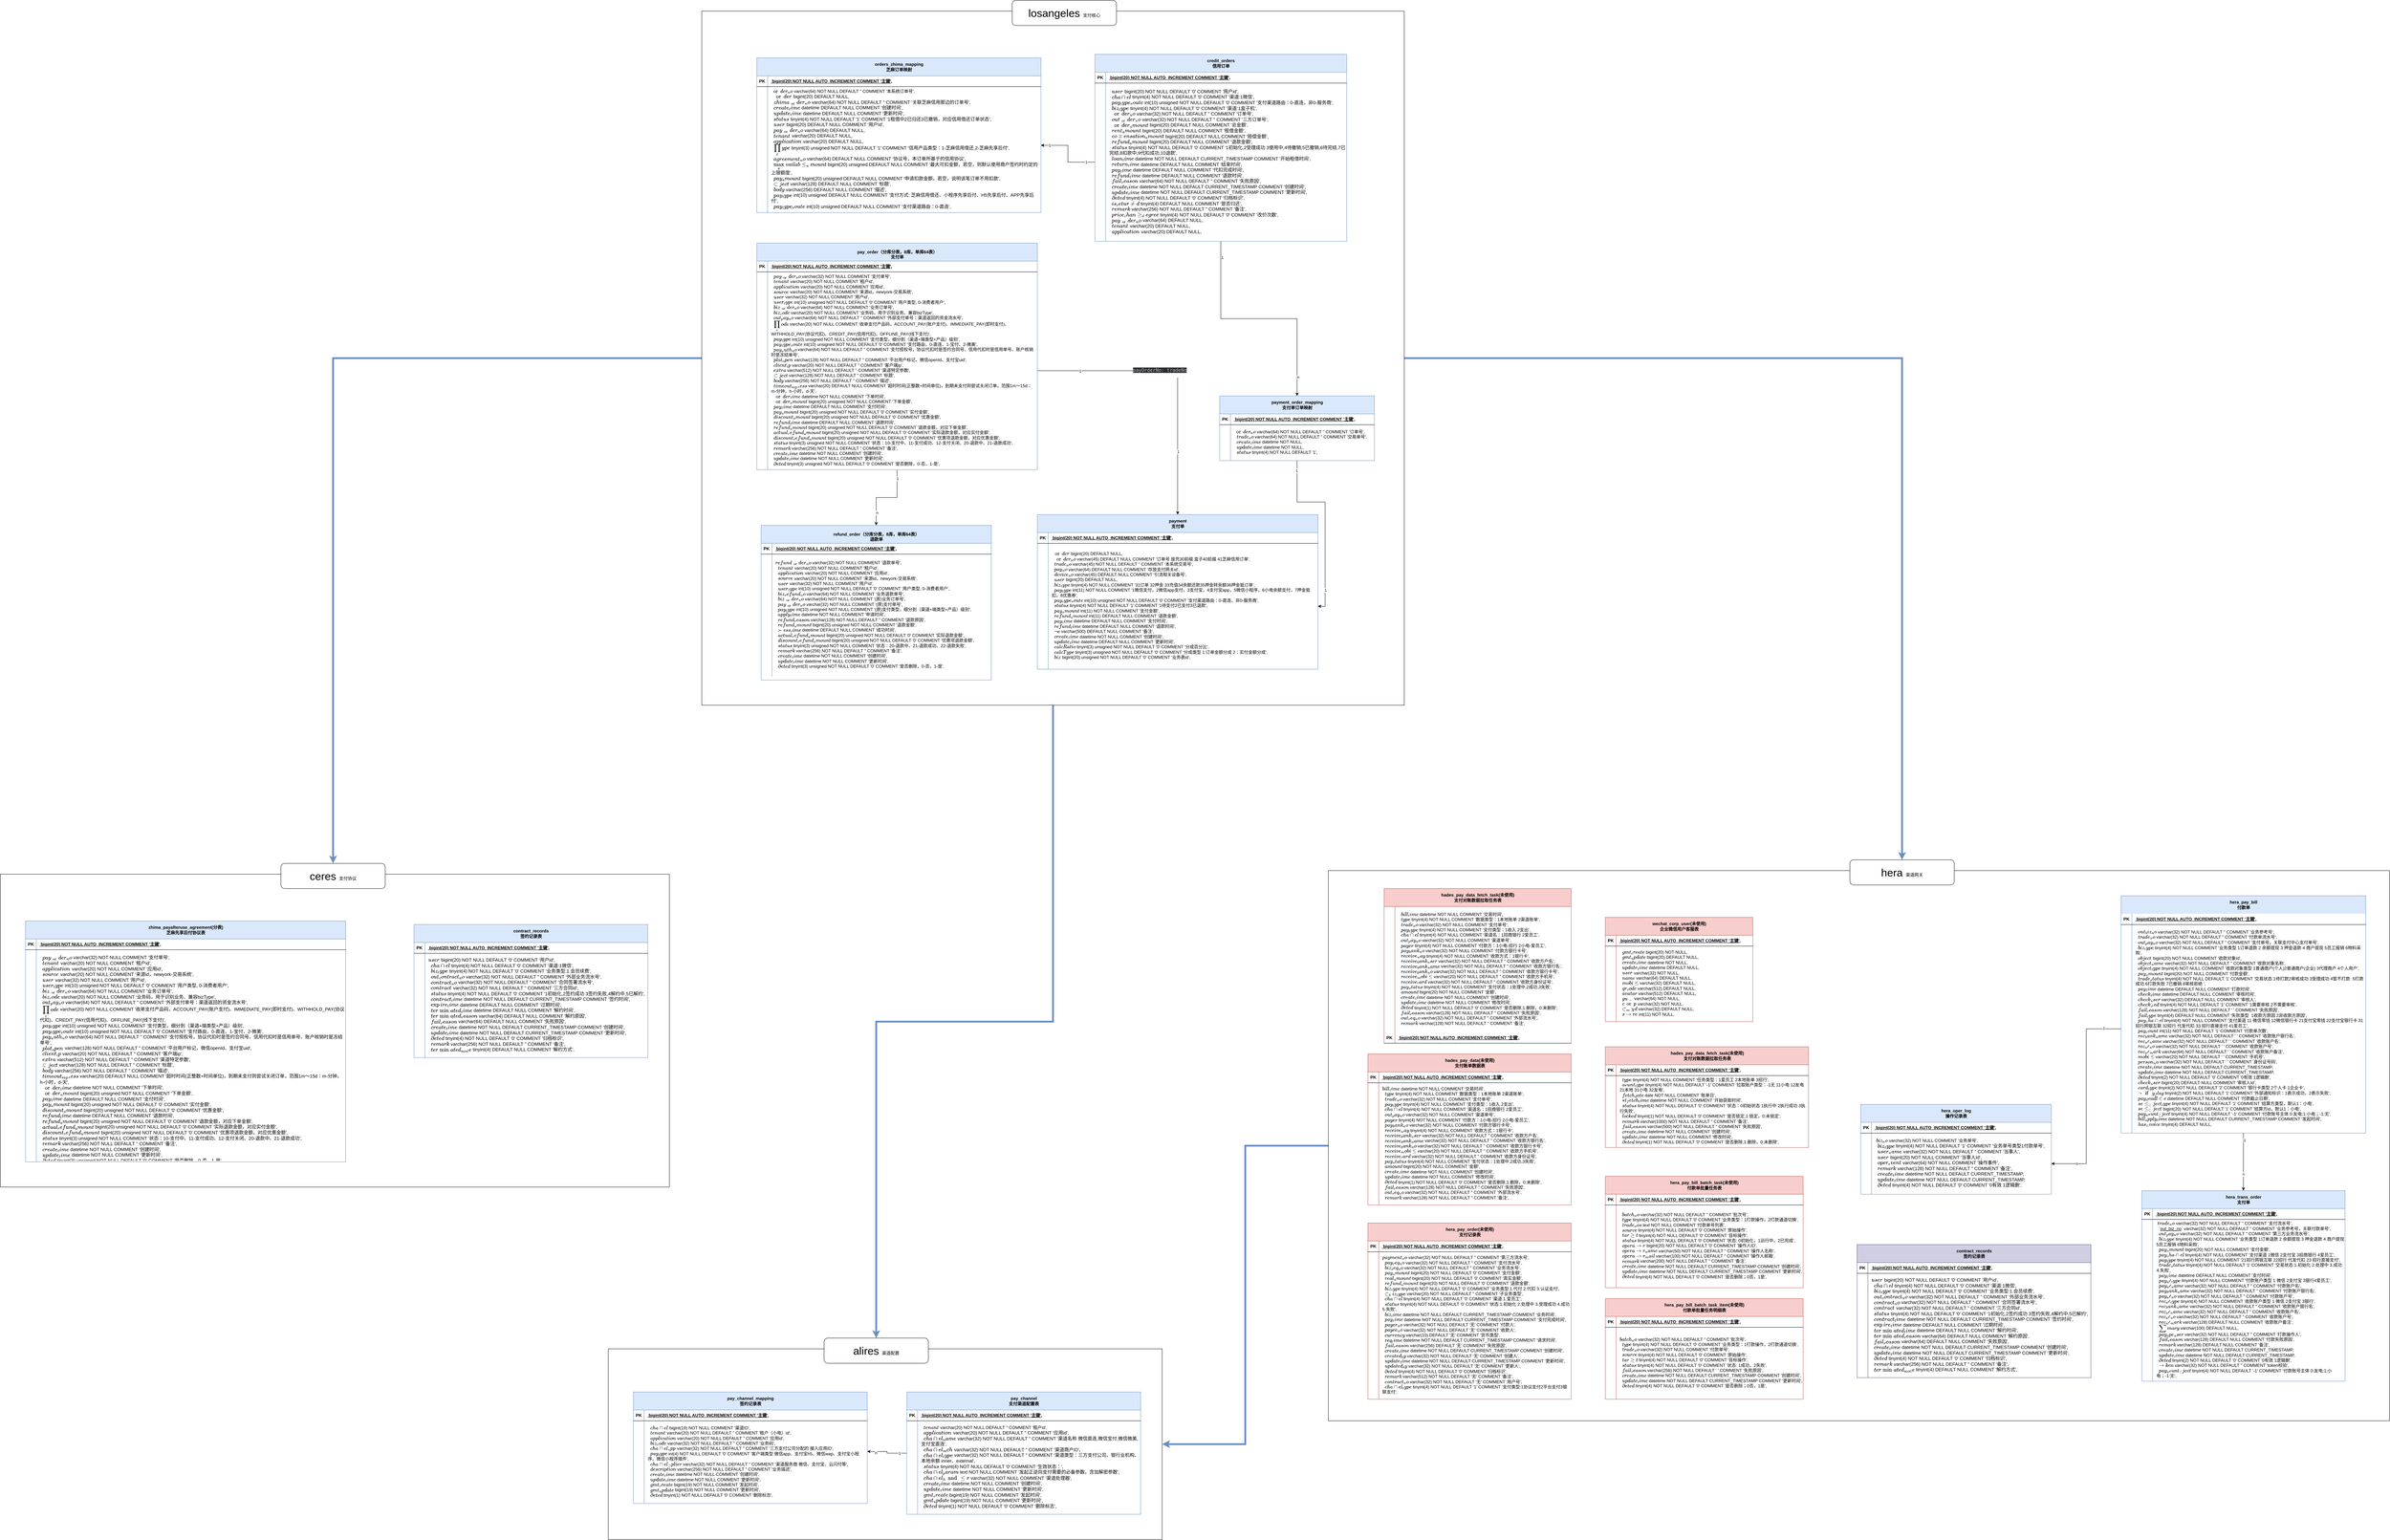 <mxfile version="21.1.2" type="github">
  <diagram name="第 1 页" id="N2CALNT8F8_D19IIijXd">
    <mxGraphModel dx="5693" dy="2709" grid="1" gridSize="10" guides="1" tooltips="1" connect="1" arrows="1" fold="1" page="1" pageScale="1" pageWidth="827" pageHeight="1169" math="0" shadow="0">
      <root>
        <mxCell id="0" />
        <mxCell id="1" parent="0" />
        <mxCell id="k2LjzVEdCU2Bg38sYzsO-239" value="" style="rounded=0;whiteSpace=wrap;html=1;fillColor=none;" parent="1" vertex="1">
          <mxGeometry x="-1410" y="2990" width="1540" height="530" as="geometry" />
        </mxCell>
        <mxCell id="k2LjzVEdCU2Bg38sYzsO-208" style="edgeStyle=orthogonalEdgeStyle;rounded=0;orthogonalLoop=1;jettySize=auto;html=1;fillColor=#dae8fc;strokeColor=#6c8ebf;strokeWidth=5;" parent="1" source="k2LjzVEdCU2Bg38sYzsO-202" target="k2LjzVEdCU2Bg38sYzsO-203" edge="1">
          <mxGeometry relative="1" as="geometry" />
        </mxCell>
        <mxCell id="k2LjzVEdCU2Bg38sYzsO-241" style="edgeStyle=orthogonalEdgeStyle;rounded=0;orthogonalLoop=1;jettySize=auto;html=1;entryX=0.5;entryY=0;entryDx=0;entryDy=0;strokeWidth=5;fillColor=#dae8fc;strokeColor=#6c8ebf;" parent="1" source="k2LjzVEdCU2Bg38sYzsO-202" target="k2LjzVEdCU2Bg38sYzsO-240" edge="1">
          <mxGeometry relative="1" as="geometry" />
        </mxCell>
        <mxCell id="k2LjzVEdCU2Bg38sYzsO-245" style="edgeStyle=orthogonalEdgeStyle;rounded=0;orthogonalLoop=1;jettySize=auto;html=1;entryX=0.5;entryY=0;entryDx=0;entryDy=0;strokeWidth=5;fillColor=#dae8fc;strokeColor=#6c8ebf;" parent="1" source="k2LjzVEdCU2Bg38sYzsO-202" target="k2LjzVEdCU2Bg38sYzsO-244" edge="1">
          <mxGeometry relative="1" as="geometry" />
        </mxCell>
        <mxCell id="k2LjzVEdCU2Bg38sYzsO-202" value="" style="rounded=0;whiteSpace=wrap;html=1;fillColor=none;" parent="1" vertex="1">
          <mxGeometry x="-1150" y="-730" width="1953" height="1930" as="geometry" />
        </mxCell>
        <mxCell id="k2LjzVEdCU2Bg38sYzsO-242" style="edgeStyle=orthogonalEdgeStyle;rounded=0;orthogonalLoop=1;jettySize=auto;html=1;entryX=1;entryY=0.5;entryDx=0;entryDy=0;strokeWidth=5;fillColor=#dae8fc;strokeColor=#6c8ebf;" parent="1" source="k2LjzVEdCU2Bg38sYzsO-198" target="k2LjzVEdCU2Bg38sYzsO-239" edge="1">
          <mxGeometry relative="1" as="geometry" />
        </mxCell>
        <mxCell id="k2LjzVEdCU2Bg38sYzsO-198" value="" style="rounded=0;whiteSpace=wrap;html=1;gradientColor=none;fillColor=none;" parent="1" vertex="1">
          <mxGeometry x="592" y="1660" width="2950" height="1530" as="geometry" />
        </mxCell>
        <mxCell id="NE3p4YkoSM7NWs71jxhQ-23" style="edgeStyle=orthogonalEdgeStyle;rounded=0;orthogonalLoop=1;jettySize=auto;html=1;entryX=0.5;entryY=0;entryDx=0;entryDy=0;" edge="1" parent="1" source="k2LjzVEdCU2Bg38sYzsO-58" target="k2LjzVEdCU2Bg38sYzsO-85">
          <mxGeometry relative="1" as="geometry" />
        </mxCell>
        <mxCell id="NE3p4YkoSM7NWs71jxhQ-24" value="1" style="edgeLabel;html=1;align=center;verticalAlign=middle;resizable=0;points=[];" vertex="1" connectable="0" parent="NE3p4YkoSM7NWs71jxhQ-23">
          <mxGeometry x="-0.858" y="4" relative="1" as="geometry">
            <mxPoint y="-1" as="offset" />
          </mxGeometry>
        </mxCell>
        <mxCell id="NE3p4YkoSM7NWs71jxhQ-25" value="n" style="edgeLabel;html=1;align=center;verticalAlign=middle;resizable=0;points=[];" vertex="1" connectable="0" parent="NE3p4YkoSM7NWs71jxhQ-23">
          <mxGeometry x="0.837" y="3" relative="1" as="geometry">
            <mxPoint as="offset" />
          </mxGeometry>
        </mxCell>
        <mxCell id="k2LjzVEdCU2Bg38sYzsO-58" value="credit_orders&lt;br&gt;信用订单&lt;br&gt;" style="shape=table;startSize=50;container=1;collapsible=1;childLayout=tableLayout;fixedRows=1;rowLines=0;fontStyle=1;align=center;resizeLast=1;html=1;fillColor=#dae8fc;strokeColor=#6c8ebf;" parent="1" vertex="1">
          <mxGeometry x="-57" y="-610" width="700" height="520" as="geometry" />
        </mxCell>
        <mxCell id="k2LjzVEdCU2Bg38sYzsO-59" value="" style="shape=tableRow;horizontal=0;startSize=0;swimlaneHead=0;swimlaneBody=0;fillColor=none;collapsible=0;dropTarget=0;points=[[0,0.5],[1,0.5]];portConstraint=eastwest;top=0;left=0;right=0;bottom=1;" parent="k2LjzVEdCU2Bg38sYzsO-58" vertex="1">
          <mxGeometry y="50" width="700" height="30" as="geometry" />
        </mxCell>
        <mxCell id="k2LjzVEdCU2Bg38sYzsO-60" value="PK" style="shape=partialRectangle;connectable=0;fillColor=none;top=0;left=0;bottom=0;right=0;fontStyle=1;overflow=hidden;whiteSpace=wrap;html=1;" parent="k2LjzVEdCU2Bg38sYzsO-59" vertex="1">
          <mxGeometry width="30" height="30" as="geometry">
            <mxRectangle width="30" height="30" as="alternateBounds" />
          </mxGeometry>
        </mxCell>
        <mxCell id="k2LjzVEdCU2Bg38sYzsO-61" value="`id` bigint(20) NOT NULL AUTO_INCREMENT COMMENT &#39;主键&#39;," style="shape=partialRectangle;connectable=0;fillColor=none;top=0;left=0;bottom=0;right=0;align=left;spacingLeft=6;fontStyle=5;overflow=hidden;whiteSpace=wrap;html=1;" parent="k2LjzVEdCU2Bg38sYzsO-59" vertex="1">
          <mxGeometry x="30" width="670" height="30" as="geometry">
            <mxRectangle width="670" height="30" as="alternateBounds" />
          </mxGeometry>
        </mxCell>
        <mxCell id="k2LjzVEdCU2Bg38sYzsO-62" value="" style="shape=tableRow;horizontal=0;startSize=0;swimlaneHead=0;swimlaneBody=0;fillColor=none;collapsible=0;dropTarget=0;points=[[0,0.5],[1,0.5]];portConstraint=eastwest;top=0;left=0;right=0;bottom=0;" parent="k2LjzVEdCU2Bg38sYzsO-58" vertex="1">
          <mxGeometry y="80" width="700" height="440" as="geometry" />
        </mxCell>
        <mxCell id="k2LjzVEdCU2Bg38sYzsO-63" value="" style="shape=partialRectangle;connectable=0;fillColor=none;top=0;left=0;bottom=0;right=0;editable=1;overflow=hidden;whiteSpace=wrap;html=1;" parent="k2LjzVEdCU2Bg38sYzsO-62" vertex="1">
          <mxGeometry width="30" height="440" as="geometry">
            <mxRectangle width="30" height="440" as="alternateBounds" />
          </mxGeometry>
        </mxCell>
        <mxCell id="k2LjzVEdCU2Bg38sYzsO-64" value="&lt;div style=&quot;font-size: 13px;&quot;&gt;&lt;span style=&quot;background-color: initial;&quot;&gt;&amp;nbsp; `user_id` bigint(20) NOT NULL DEFAULT &#39;0&#39; COMMENT &#39;用户id&#39;,&lt;/span&gt;&lt;br&gt;&lt;/div&gt;&lt;div style=&quot;font-size: 13px;&quot;&gt;&lt;font style=&quot;font-size: 13px;&quot;&gt;&amp;nbsp; `channel` tinyint(4) NOT NULL DEFAULT &#39;0&#39; COMMENT &#39;渠道:1微信&#39;,&lt;/font&gt;&lt;/div&gt;&lt;div style=&quot;font-size: 13px;&quot;&gt;&lt;font style=&quot;font-size: 13px;&quot;&gt;&amp;nbsp; `pay_type_route` int(10) unsigned NOT NULL DEFAULT &#39;0&#39; COMMENT &#39;支付渠道路由：0-直连，非0-服务商&#39;,&lt;/font&gt;&lt;/div&gt;&lt;div style=&quot;font-size: 13px;&quot;&gt;&lt;font style=&quot;font-size: 13px;&quot;&gt;&amp;nbsp; `biz_type` tinyint(4) NOT NULL DEFAULT &#39;0&#39; COMMENT &#39;渠道:1盒子机&#39;,&lt;/font&gt;&lt;/div&gt;&lt;div style=&quot;font-size: 13px;&quot;&gt;&lt;font style=&quot;font-size: 13px;&quot;&gt;&amp;nbsp; `order_no` varchar(32) NOT NULL DEFAULT &#39;&#39; COMMENT &#39;订单号&#39;,&lt;/font&gt;&lt;/div&gt;&lt;div style=&quot;font-size: 13px;&quot;&gt;&lt;font style=&quot;font-size: 13px;&quot;&gt;&amp;nbsp; `out_order_no` varchar(32) NOT NULL DEFAULT &#39;&#39; COMMENT &#39;三方订单号&#39;,&lt;/font&gt;&lt;/div&gt;&lt;div style=&quot;font-size: 13px;&quot;&gt;&lt;font style=&quot;font-size: 13px;&quot;&gt;&amp;nbsp; `order_amount` bigint(20) DEFAULT NULL COMMENT &#39;总金额&#39;,&lt;/font&gt;&lt;/div&gt;&lt;div style=&quot;font-size: 13px;&quot;&gt;&lt;font style=&quot;font-size: 13px;&quot;&gt;&amp;nbsp; `rent_amount` bigint(20) DEFAULT NULL COMMENT &#39;租借金额&#39;,&lt;/font&gt;&lt;/div&gt;&lt;div style=&quot;font-size: 13px;&quot;&gt;&lt;font style=&quot;font-size: 13px;&quot;&gt;&amp;nbsp; `compensation_amount` bigint(20) DEFAULT NULL COMMENT &#39;赔偿金额&#39;,&lt;/font&gt;&lt;/div&gt;&lt;div style=&quot;font-size: 13px;&quot;&gt;&lt;font style=&quot;font-size: 13px;&quot;&gt;&amp;nbsp; `refund_amount` bigint(20) DEFAULT NULL COMMENT &#39;退款金额&#39;,&lt;/font&gt;&lt;/div&gt;&lt;div style=&quot;font-size: 13px;&quot;&gt;&lt;font style=&quot;font-size: 13px;&quot;&gt;&amp;nbsp; `status` tinyint(4) NOT NULL DEFAULT &#39;0&#39; COMMENT &#39;1初始化,2受理成功 3使用中,4待撤销,5已撤销,6待完结,7已完结,8扣款中,9代扣成功,10退款&#39;,&lt;/font&gt;&lt;/div&gt;&lt;div style=&quot;font-size: 13px;&quot;&gt;&lt;font style=&quot;font-size: 13px;&quot;&gt;&amp;nbsp; `loan_time` datetime NOT NULL DEFAULT CURRENT_TIMESTAMP COMMENT &#39;开始租借时间&#39;,&lt;/font&gt;&lt;/div&gt;&lt;div style=&quot;font-size: 13px;&quot;&gt;&lt;font style=&quot;font-size: 13px;&quot;&gt;&amp;nbsp; `return_time` datetime DEFAULT NULL COMMENT &#39;结束时间&#39;,&lt;/font&gt;&lt;/div&gt;&lt;div style=&quot;font-size: 13px;&quot;&gt;&lt;font style=&quot;font-size: 13px;&quot;&gt;&amp;nbsp; `pay_time` datetime DEFAULT NULL COMMENT &#39;代扣完成时间&#39;,&lt;/font&gt;&lt;/div&gt;&lt;div style=&quot;font-size: 13px;&quot;&gt;&lt;font style=&quot;font-size: 13px;&quot;&gt;&amp;nbsp; `refund_time` datetime DEFAULT NULL COMMENT &#39;退款时间&#39;,&lt;/font&gt;&lt;/div&gt;&lt;div style=&quot;font-size: 13px;&quot;&gt;&lt;font style=&quot;font-size: 13px;&quot;&gt;&amp;nbsp; `fail_reason` varchar(64) NOT NULL DEFAULT &#39;&#39; COMMENT &#39;失败原因&#39;,&lt;/font&gt;&lt;/div&gt;&lt;div style=&quot;font-size: 13px;&quot;&gt;&lt;font style=&quot;font-size: 13px;&quot;&gt;&amp;nbsp; `create_time` datetime NOT NULL DEFAULT CURRENT_TIMESTAMP COMMENT &#39;创建时间&#39;,&lt;/font&gt;&lt;/div&gt;&lt;div style=&quot;font-size: 13px;&quot;&gt;&lt;font style=&quot;font-size: 13px;&quot;&gt;&amp;nbsp; `update_time` datetime NOT NULL DEFAULT CURRENT_TIMESTAMP COMMENT &#39;更新时间&#39;,&lt;/font&gt;&lt;/div&gt;&lt;div style=&quot;font-size: 13px;&quot;&gt;&lt;font style=&quot;font-size: 13px;&quot;&gt;&amp;nbsp; `deleted` tinyint(4) NOT NULL DEFAULT &#39;0&#39; COMMENT &#39;归档标识&#39;,&lt;/font&gt;&lt;/div&gt;&lt;div style=&quot;font-size: 13px;&quot;&gt;&lt;font style=&quot;font-size: 13px;&quot;&gt;&amp;nbsp; `is_returned` tinyint(4) DEFAULT NULL COMMENT &#39;是否归还&#39;,&lt;/font&gt;&lt;/div&gt;&lt;div style=&quot;font-size: 13px;&quot;&gt;&lt;font style=&quot;font-size: 13px;&quot;&gt;&amp;nbsp; `remark` varchar(256) NOT NULL DEFAULT &#39;&#39; COMMENT &#39;备注&#39;,&lt;/font&gt;&lt;/div&gt;&lt;div style=&quot;font-size: 13px;&quot;&gt;&lt;font style=&quot;font-size: 13px;&quot;&gt;&amp;nbsp; `price_change_degree` tinyint(4) NOT NULL DEFAULT &#39;0&#39; COMMENT &#39;改价次数&#39;,&lt;/font&gt;&lt;/div&gt;&lt;div style=&quot;font-size: 13px;&quot;&gt;&lt;font style=&quot;font-size: 13px;&quot;&gt;&amp;nbsp; `pay_order_no` varchar(64) DEFAULT NULL,&lt;/font&gt;&lt;/div&gt;&lt;div style=&quot;font-size: 13px;&quot;&gt;&lt;font style=&quot;font-size: 13px;&quot;&gt;&amp;nbsp; `tenant_id` varchar(20) DEFAULT NULL,&lt;/font&gt;&lt;/div&gt;&lt;div style=&quot;font-size: 13px;&quot;&gt;&lt;font style=&quot;font-size: 13px;&quot;&gt;&amp;nbsp; `application_id` varchar(20) DEFAULT NULL,&lt;/font&gt;&lt;/div&gt;" style="shape=partialRectangle;connectable=0;fillColor=none;top=0;left=0;bottom=0;right=0;align=left;spacingLeft=6;overflow=hidden;whiteSpace=wrap;html=1;spacing=4;spacingTop=-5;" parent="k2LjzVEdCU2Bg38sYzsO-62" vertex="1">
          <mxGeometry x="30" width="670" height="440" as="geometry">
            <mxRectangle width="670" height="440" as="alternateBounds" />
          </mxGeometry>
        </mxCell>
        <mxCell id="k2LjzVEdCU2Bg38sYzsO-71" value="orders_zhima_mapping&lt;br&gt;芝麻订单映射" style="shape=table;startSize=50;container=1;collapsible=1;childLayout=tableLayout;fixedRows=1;rowLines=0;fontStyle=1;align=center;resizeLast=1;html=1;fillColor=#dae8fc;strokeColor=#6c8ebf;" parent="1" vertex="1">
          <mxGeometry x="-997" y="-600" width="790" height="430" as="geometry" />
        </mxCell>
        <mxCell id="k2LjzVEdCU2Bg38sYzsO-72" value="" style="shape=tableRow;horizontal=0;startSize=0;swimlaneHead=0;swimlaneBody=0;fillColor=none;collapsible=0;dropTarget=0;points=[[0,0.5],[1,0.5]];portConstraint=eastwest;top=0;left=0;right=0;bottom=1;" parent="k2LjzVEdCU2Bg38sYzsO-71" vertex="1">
          <mxGeometry y="50" width="790" height="30" as="geometry" />
        </mxCell>
        <mxCell id="k2LjzVEdCU2Bg38sYzsO-73" value="PK" style="shape=partialRectangle;connectable=0;fillColor=none;top=0;left=0;bottom=0;right=0;fontStyle=1;overflow=hidden;whiteSpace=wrap;html=1;" parent="k2LjzVEdCU2Bg38sYzsO-72" vertex="1">
          <mxGeometry width="30" height="30" as="geometry">
            <mxRectangle width="30" height="30" as="alternateBounds" />
          </mxGeometry>
        </mxCell>
        <mxCell id="k2LjzVEdCU2Bg38sYzsO-74" value="`id` bigint(20) NOT NULL AUTO_INCREMENT COMMENT &#39;主键&#39;," style="shape=partialRectangle;connectable=0;fillColor=none;top=0;left=0;bottom=0;right=0;align=left;spacingLeft=6;fontStyle=5;overflow=hidden;whiteSpace=wrap;html=1;" parent="k2LjzVEdCU2Bg38sYzsO-72" vertex="1">
          <mxGeometry x="30" width="760" height="30" as="geometry">
            <mxRectangle width="760" height="30" as="alternateBounds" />
          </mxGeometry>
        </mxCell>
        <mxCell id="k2LjzVEdCU2Bg38sYzsO-75" value="" style="shape=tableRow;horizontal=0;startSize=0;swimlaneHead=0;swimlaneBody=0;fillColor=none;collapsible=0;dropTarget=0;points=[[0,0.5],[1,0.5]];portConstraint=eastwest;top=0;left=0;right=0;bottom=0;" parent="k2LjzVEdCU2Bg38sYzsO-71" vertex="1">
          <mxGeometry y="80" width="790" height="350" as="geometry" />
        </mxCell>
        <mxCell id="k2LjzVEdCU2Bg38sYzsO-76" value="" style="shape=partialRectangle;connectable=0;fillColor=none;top=0;left=0;bottom=0;right=0;editable=1;overflow=hidden;whiteSpace=wrap;html=1;" parent="k2LjzVEdCU2Bg38sYzsO-75" vertex="1">
          <mxGeometry width="30" height="350" as="geometry">
            <mxRectangle width="30" height="350" as="alternateBounds" />
          </mxGeometry>
        </mxCell>
        <mxCell id="k2LjzVEdCU2Bg38sYzsO-77" value="&lt;div style=&quot;&quot;&gt;&lt;div style=&quot;&quot;&gt;`order_no` varchar(64) NOT NULL DEFAULT &#39;&#39; COMMENT &#39;本系统订单号&#39;,&lt;/div&gt;&lt;div style=&quot;&quot;&gt;&lt;span style=&quot;font-size: 13px;&quot;&gt;&amp;nbsp; `order_id` bigint(20) DEFAULT NULL,&lt;/span&gt;&lt;/div&gt;&lt;div style=&quot;&quot;&gt;&lt;span style=&quot;font-size: 13px;&quot;&gt;&amp;nbsp; `zhima_order_no` varchar(64) NOT NULL DEFAULT &#39;&#39; COMMENT &#39;关联芝麻信用那边的订单号&#39;,&lt;/span&gt;&lt;/div&gt;&lt;div style=&quot;&quot;&gt;&lt;span style=&quot;font-size: 13px;&quot;&gt;&amp;nbsp; `create_time` datetime DEFAULT NULL COMMENT &#39;创建时间&#39;,&lt;/span&gt;&lt;/div&gt;&lt;div style=&quot;&quot;&gt;&lt;span style=&quot;font-size: 13px;&quot;&gt;&amp;nbsp; `update_time` datetime DEFAULT NULL COMMENT &#39;更新时间&#39;,&lt;/span&gt;&lt;/div&gt;&lt;div style=&quot;&quot;&gt;&lt;span style=&quot;font-size: 13px;&quot;&gt;&amp;nbsp; `status` tinyint(4) NOT NULL DEFAULT &#39;1&#39; COMMENT &#39;1租借中2已归还3已撤销，对应信用借还订单状态&#39;,&lt;/span&gt;&lt;/div&gt;&lt;div style=&quot;&quot;&gt;&lt;span style=&quot;font-size: 13px;&quot;&gt;&amp;nbsp; `user_id` bigint(20) DEFAULT NULL COMMENT &#39;用户Id&#39;,&lt;/span&gt;&lt;/div&gt;&lt;div style=&quot;&quot;&gt;&lt;span style=&quot;font-size: 13px;&quot;&gt;&amp;nbsp; `pay_order_no` varchar(64) DEFAULT NULL,&lt;/span&gt;&lt;/div&gt;&lt;div style=&quot;&quot;&gt;&lt;span style=&quot;font-size: 13px;&quot;&gt;&amp;nbsp; `tenant_id` varchar(20) DEFAULT NULL,&lt;/span&gt;&lt;/div&gt;&lt;div style=&quot;&quot;&gt;&lt;span style=&quot;font-size: 13px;&quot;&gt;&amp;nbsp; `application_id` varchar(20) DEFAULT NULL,&lt;/span&gt;&lt;/div&gt;&lt;div style=&quot;&quot;&gt;&lt;span style=&quot;font-size: 13px;&quot;&gt;&amp;nbsp; `prod_type` tinyint(3) unsigned NOT NULL DEFAULT &#39;1&#39; COMMENT &#39;信用产品类型：1-芝麻信用借还,2-芝麻先享后付&#39;,&lt;/span&gt;&lt;/div&gt;&lt;div style=&quot;&quot;&gt;&lt;span style=&quot;font-size: 13px;&quot;&gt;&amp;nbsp; `agreement_no` varchar(64) DEFAULT NULL COMMENT &#39;协议号，本订单所基于的信用协议&#39;,&lt;/span&gt;&lt;/div&gt;&lt;div style=&quot;&quot;&gt;&lt;span style=&quot;font-size: 13px;&quot;&gt;&amp;nbsp; `max_available_amount` bigint(20) unsigned DEFAULT NULL COMMENT &#39;最大可扣金额，若空，则默认使用商户签约时约定的上限额度&#39;,&lt;/span&gt;&lt;/div&gt;&lt;div style=&quot;&quot;&gt;&lt;span style=&quot;font-size: 13px;&quot;&gt;&amp;nbsp; `pay_amount` bigint(20) unsigned DEFAULT NULL COMMENT &#39;申请扣款金额，若空，说明该笔订单不用扣款&#39;,&lt;/span&gt;&lt;/div&gt;&lt;div style=&quot;&quot;&gt;&lt;span style=&quot;font-size: 13px;&quot;&gt;&amp;nbsp; `subject` varchar(128) DEFAULT NULL COMMENT &#39;标题&#39;,&lt;/span&gt;&lt;/div&gt;&lt;div style=&quot;&quot;&gt;&lt;span style=&quot;font-size: 13px;&quot;&gt;&amp;nbsp; `body` varchar(256) DEFAULT NULL COMMENT &#39;描述&#39;,&lt;/span&gt;&lt;/div&gt;&lt;div style=&quot;&quot;&gt;&lt;span style=&quot;font-size: 13px;&quot;&gt;&amp;nbsp; `pay_type` int(10) unsigned DEFAULT NULL COMMENT &#39;支付方式: 芝麻信用借还、小程序先享后付、H5先享后付、APP先享后付&#39;,&lt;/span&gt;&lt;/div&gt;&lt;div style=&quot;&quot;&gt;&lt;span style=&quot;font-size: 13px;&quot;&gt;&amp;nbsp; `pay_type_route` int(10) unsigned DEFAULT NULL COMMENT &#39;支付渠道路由：0-直连&#39;,&lt;/span&gt;&lt;/div&gt;&lt;/div&gt;" style="shape=partialRectangle;connectable=0;fillColor=none;top=0;left=0;bottom=0;right=0;align=left;spacingLeft=6;overflow=hidden;whiteSpace=wrap;html=1;spacing=4;spacingTop=-5;" parent="k2LjzVEdCU2Bg38sYzsO-75" vertex="1">
          <mxGeometry x="30" width="760" height="350" as="geometry">
            <mxRectangle width="760" height="350" as="alternateBounds" />
          </mxGeometry>
        </mxCell>
        <mxCell id="k2LjzVEdCU2Bg38sYzsO-78" value="payment&lt;br&gt;支付单" style="shape=table;startSize=50;container=1;collapsible=1;childLayout=tableLayout;fixedRows=1;rowLines=0;fontStyle=1;align=center;resizeLast=1;html=1;fillColor=#dae8fc;strokeColor=#6c8ebf;" parent="1" vertex="1">
          <mxGeometry x="-217" y="670" width="780" height="430" as="geometry" />
        </mxCell>
        <mxCell id="k2LjzVEdCU2Bg38sYzsO-79" value="" style="shape=tableRow;horizontal=0;startSize=0;swimlaneHead=0;swimlaneBody=0;fillColor=none;collapsible=0;dropTarget=0;points=[[0,0.5],[1,0.5]];portConstraint=eastwest;top=0;left=0;right=0;bottom=1;" parent="k2LjzVEdCU2Bg38sYzsO-78" vertex="1">
          <mxGeometry y="50" width="780" height="30" as="geometry" />
        </mxCell>
        <mxCell id="k2LjzVEdCU2Bg38sYzsO-80" value="PK" style="shape=partialRectangle;connectable=0;fillColor=none;top=0;left=0;bottom=0;right=0;fontStyle=1;overflow=hidden;whiteSpace=wrap;html=1;" parent="k2LjzVEdCU2Bg38sYzsO-79" vertex="1">
          <mxGeometry width="30" height="30" as="geometry">
            <mxRectangle width="30" height="30" as="alternateBounds" />
          </mxGeometry>
        </mxCell>
        <mxCell id="k2LjzVEdCU2Bg38sYzsO-81" value="`id` bigint(20) NOT NULL AUTO_INCREMENT COMMENT &#39;主键&#39;," style="shape=partialRectangle;connectable=0;fillColor=none;top=0;left=0;bottom=0;right=0;align=left;spacingLeft=6;fontStyle=5;overflow=hidden;whiteSpace=wrap;html=1;" parent="k2LjzVEdCU2Bg38sYzsO-79" vertex="1">
          <mxGeometry x="30" width="750" height="30" as="geometry">
            <mxRectangle width="750" height="30" as="alternateBounds" />
          </mxGeometry>
        </mxCell>
        <mxCell id="k2LjzVEdCU2Bg38sYzsO-82" value="" style="shape=tableRow;horizontal=0;startSize=0;swimlaneHead=0;swimlaneBody=0;fillColor=none;collapsible=0;dropTarget=0;points=[[0,0.5],[1,0.5]];portConstraint=eastwest;top=0;left=0;right=0;bottom=0;" parent="k2LjzVEdCU2Bg38sYzsO-78" vertex="1">
          <mxGeometry y="80" width="780" height="350" as="geometry" />
        </mxCell>
        <mxCell id="k2LjzVEdCU2Bg38sYzsO-83" value="" style="shape=partialRectangle;connectable=0;fillColor=none;top=0;left=0;bottom=0;right=0;editable=1;overflow=hidden;whiteSpace=wrap;html=1;" parent="k2LjzVEdCU2Bg38sYzsO-82" vertex="1">
          <mxGeometry width="30" height="350" as="geometry">
            <mxRectangle width="30" height="350" as="alternateBounds" />
          </mxGeometry>
        </mxCell>
        <mxCell id="k2LjzVEdCU2Bg38sYzsO-84" value="&lt;div style=&quot;&quot;&gt;&lt;div style=&quot;&quot;&gt;&lt;div&gt;&amp;nbsp;`order_id` bigint(20) DEFAULT NULL,&lt;/div&gt;&lt;div&gt;&amp;nbsp; `order_no` varchar(45) DEFAULT NULL COMMENT &#39;订单号 座充30前缀 盒子40前缀 41芝麻信用订单&#39;,&lt;/div&gt;&lt;div&gt;&amp;nbsp; `trade_no` varchar(45) NOT NULL DEFAULT &#39;&#39; COMMENT &#39;本系统交易号&#39;,&lt;/div&gt;&lt;div&gt;&amp;nbsp; `pay_no` varchar(64) DEFAULT NULL COMMENT &#39;存放支付网关id&#39;,&lt;/div&gt;&lt;div&gt;&amp;nbsp; `device_no` varchar(45) DEFAULT NULL COMMENT &#39;引流相关设备号&#39;,&lt;/div&gt;&lt;div&gt;&amp;nbsp; `user_id` bigint(20) DEFAULT NULL,&lt;/div&gt;&lt;div&gt;&amp;nbsp; `biz_type` tinyint(4) NOT NULL COMMENT &#39;31订单 32押金 33充值34余额还款35押金转余额36押金抵订单&#39;,&lt;/div&gt;&lt;div&gt;&amp;nbsp; `pay_type` int(11) NOT NULL COMMENT &#39;1微信支付，2微信app支付，3支付宝，4支付宝app，5微信小程序，6小电余额支付，7押金抵扣，8优惠券&#39;,&lt;/div&gt;&lt;div&gt;&amp;nbsp; `pay_type_route` int(10) unsigned NOT NULL DEFAULT &#39;0&#39; COMMENT &#39;支付渠道路由：0-直连，非0-服务商&#39;,&lt;/div&gt;&lt;div&gt;&amp;nbsp; `status` tinyint(4) NOT NULL DEFAULT &#39;1&#39; COMMENT &#39;1待支付2已支付3已退款&#39;,&lt;/div&gt;&lt;div&gt;&amp;nbsp; `pay_amount` int(11) NOT NULL COMMENT &#39;支付金额&#39;,&lt;/div&gt;&lt;div&gt;&amp;nbsp; `refund_amount` int(11) DEFAULT NULL COMMENT &#39;退款金额&#39;,&lt;/div&gt;&lt;div&gt;&amp;nbsp; `pay_time` datetime DEFAULT NULL COMMENT &#39;支付时间&#39;,&lt;/div&gt;&lt;div&gt;&amp;nbsp; `refund_time` datetime DEFAULT NULL COMMENT &#39;退款时间&#39;,&lt;/div&gt;&lt;div&gt;&amp;nbsp; `note` varchar(500) DEFAULT NULL COMMENT &#39;备注&#39;,&lt;/div&gt;&lt;div&gt;&amp;nbsp; `create_time` datetime NOT NULL COMMENT &#39;创建时间&#39;,&lt;/div&gt;&lt;div&gt;&amp;nbsp; `update_time` datetime DEFAULT NULL COMMENT &#39;更新时间&#39;,&lt;/div&gt;&lt;div&gt;&amp;nbsp; `calcRatio` tinyint(3) unsigned NOT NULL DEFAULT &#39;0&#39; COMMENT &#39;分成百分比&#39;,&lt;/div&gt;&lt;div&gt;&amp;nbsp; `calcType` tinyint(3) unsigned NOT NULL DEFAULT &#39;0&#39; COMMENT &#39;分成类型 1:订单金额分成 2：实付金额分成&#39;,&lt;/div&gt;&lt;div&gt;&amp;nbsp; `biz_id` bigint(20) unsigned NOT NULL DEFAULT &#39;0&#39; COMMENT &#39;业务表id&#39;,&lt;/div&gt;&lt;/div&gt;&lt;/div&gt;" style="shape=partialRectangle;connectable=0;fillColor=none;top=0;left=0;bottom=0;right=0;align=left;spacingLeft=6;overflow=hidden;whiteSpace=wrap;html=1;spacing=4;spacingTop=-5;" parent="k2LjzVEdCU2Bg38sYzsO-82" vertex="1">
          <mxGeometry x="30" width="750" height="350" as="geometry">
            <mxRectangle width="750" height="350" as="alternateBounds" />
          </mxGeometry>
        </mxCell>
        <mxCell id="NE3p4YkoSM7NWs71jxhQ-26" style="edgeStyle=orthogonalEdgeStyle;rounded=0;orthogonalLoop=1;jettySize=auto;html=1;entryX=1;entryY=0.5;entryDx=0;entryDy=0;" edge="1" parent="1" source="k2LjzVEdCU2Bg38sYzsO-85" target="k2LjzVEdCU2Bg38sYzsO-82">
          <mxGeometry relative="1" as="geometry" />
        </mxCell>
        <mxCell id="NE3p4YkoSM7NWs71jxhQ-27" value="1" style="edgeLabel;html=1;align=center;verticalAlign=middle;resizable=0;points=[];" vertex="1" connectable="0" parent="NE3p4YkoSM7NWs71jxhQ-26">
          <mxGeometry x="-0.889" y="-1" relative="1" as="geometry">
            <mxPoint as="offset" />
          </mxGeometry>
        </mxCell>
        <mxCell id="NE3p4YkoSM7NWs71jxhQ-29" value="1" style="edgeLabel;html=1;align=center;verticalAlign=middle;resizable=0;points=[];" vertex="1" connectable="0" parent="NE3p4YkoSM7NWs71jxhQ-26">
          <mxGeometry x="0.742" y="1" relative="1" as="geometry">
            <mxPoint as="offset" />
          </mxGeometry>
        </mxCell>
        <mxCell id="k2LjzVEdCU2Bg38sYzsO-85" value="payment_order_mapping&lt;br&gt;支付单订单映射" style="shape=table;startSize=50;container=1;collapsible=1;childLayout=tableLayout;fixedRows=1;rowLines=0;fontStyle=1;align=center;resizeLast=1;html=1;fillColor=#dae8fc;strokeColor=#6c8ebf;" parent="1" vertex="1">
          <mxGeometry x="290" y="340" width="430" height="180" as="geometry" />
        </mxCell>
        <mxCell id="k2LjzVEdCU2Bg38sYzsO-86" value="" style="shape=tableRow;horizontal=0;startSize=0;swimlaneHead=0;swimlaneBody=0;fillColor=none;collapsible=0;dropTarget=0;points=[[0,0.5],[1,0.5]];portConstraint=eastwest;top=0;left=0;right=0;bottom=1;" parent="k2LjzVEdCU2Bg38sYzsO-85" vertex="1">
          <mxGeometry y="50" width="430" height="30" as="geometry" />
        </mxCell>
        <mxCell id="k2LjzVEdCU2Bg38sYzsO-87" value="PK" style="shape=partialRectangle;connectable=0;fillColor=none;top=0;left=0;bottom=0;right=0;fontStyle=1;overflow=hidden;whiteSpace=wrap;html=1;" parent="k2LjzVEdCU2Bg38sYzsO-86" vertex="1">
          <mxGeometry width="30" height="30" as="geometry">
            <mxRectangle width="30" height="30" as="alternateBounds" />
          </mxGeometry>
        </mxCell>
        <mxCell id="k2LjzVEdCU2Bg38sYzsO-88" value="`id` bigint(20) NOT NULL AUTO_INCREMENT COMMENT &#39;主键&#39;," style="shape=partialRectangle;connectable=0;fillColor=none;top=0;left=0;bottom=0;right=0;align=left;spacingLeft=6;fontStyle=5;overflow=hidden;whiteSpace=wrap;html=1;" parent="k2LjzVEdCU2Bg38sYzsO-86" vertex="1">
          <mxGeometry x="30" width="400" height="30" as="geometry">
            <mxRectangle width="400" height="30" as="alternateBounds" />
          </mxGeometry>
        </mxCell>
        <mxCell id="k2LjzVEdCU2Bg38sYzsO-89" value="" style="shape=tableRow;horizontal=0;startSize=0;swimlaneHead=0;swimlaneBody=0;fillColor=none;collapsible=0;dropTarget=0;points=[[0,0.5],[1,0.5]];portConstraint=eastwest;top=0;left=0;right=0;bottom=0;" parent="k2LjzVEdCU2Bg38sYzsO-85" vertex="1">
          <mxGeometry y="80" width="430" height="100" as="geometry" />
        </mxCell>
        <mxCell id="k2LjzVEdCU2Bg38sYzsO-90" value="" style="shape=partialRectangle;connectable=0;fillColor=none;top=0;left=0;bottom=0;right=0;editable=1;overflow=hidden;whiteSpace=wrap;html=1;" parent="k2LjzVEdCU2Bg38sYzsO-89" vertex="1">
          <mxGeometry width="30" height="100" as="geometry">
            <mxRectangle width="30" height="100" as="alternateBounds" />
          </mxGeometry>
        </mxCell>
        <mxCell id="k2LjzVEdCU2Bg38sYzsO-91" value="&lt;div style=&quot;&quot;&gt;&lt;div style=&quot;&quot;&gt;&lt;div&gt;`order_no` varchar(64) NOT NULL DEFAULT &#39;&#39; COMMENT &#39;订单号&#39;,&lt;/div&gt;&lt;div&gt;&amp;nbsp; `trade_no` varchar(64) NOT NULL DEFAULT &#39;&#39; COMMENT &#39;交易单号&#39;,&lt;/div&gt;&lt;div&gt;&amp;nbsp; `create_time` datetime NOT NULL,&lt;/div&gt;&lt;div&gt;&amp;nbsp; `update_time` datetime NOT NULL,&lt;/div&gt;&lt;div&gt;&amp;nbsp; `status` tinyint(4) NOT NULL DEFAULT &#39;1&#39;,&lt;/div&gt;&lt;/div&gt;&lt;/div&gt;" style="shape=partialRectangle;connectable=0;fillColor=none;top=0;left=0;bottom=0;right=0;align=left;spacingLeft=6;overflow=hidden;whiteSpace=wrap;html=1;spacing=4;spacingTop=-5;" parent="k2LjzVEdCU2Bg38sYzsO-89" vertex="1">
          <mxGeometry x="30" width="400" height="100" as="geometry">
            <mxRectangle width="400" height="100" as="alternateBounds" />
          </mxGeometry>
        </mxCell>
        <mxCell id="k2LjzVEdCU2Bg38sYzsO-92" style="edgeStyle=orthogonalEdgeStyle;rounded=0;orthogonalLoop=1;jettySize=auto;html=1;entryX=1;entryY=0.466;entryDx=0;entryDy=0;entryPerimeter=0;" parent="1" source="k2LjzVEdCU2Bg38sYzsO-62" target="k2LjzVEdCU2Bg38sYzsO-75" edge="1">
          <mxGeometry relative="1" as="geometry" />
        </mxCell>
        <mxCell id="k2LjzVEdCU2Bg38sYzsO-94" value="1" style="edgeLabel;html=1;align=center;verticalAlign=middle;resizable=0;points=[];" parent="k2LjzVEdCU2Bg38sYzsO-92" vertex="1" connectable="0">
          <mxGeometry x="0.756" relative="1" as="geometry">
            <mxPoint as="offset" />
          </mxGeometry>
        </mxCell>
        <mxCell id="k2LjzVEdCU2Bg38sYzsO-95" value="1" style="edgeLabel;html=1;align=center;verticalAlign=middle;resizable=0;points=[];" parent="k2LjzVEdCU2Bg38sYzsO-92" vertex="1" connectable="0">
          <mxGeometry x="-0.75" relative="1" as="geometry">
            <mxPoint as="offset" />
          </mxGeometry>
        </mxCell>
        <mxCell id="k2LjzVEdCU2Bg38sYzsO-105" value="contract_records&lt;br&gt;签约记录表" style="shape=table;startSize=50;container=1;collapsible=1;childLayout=tableLayout;fixedRows=1;rowLines=0;fontStyle=1;align=center;resizeLast=1;html=1;fillColor=#d0cee2;strokeColor=#56517e;" parent="1" vertex="1">
          <mxGeometry x="2062" y="2700" width="650" height="370" as="geometry" />
        </mxCell>
        <mxCell id="k2LjzVEdCU2Bg38sYzsO-106" value="" style="shape=tableRow;horizontal=0;startSize=0;swimlaneHead=0;swimlaneBody=0;fillColor=none;collapsible=0;dropTarget=0;points=[[0,0.5],[1,0.5]];portConstraint=eastwest;top=0;left=0;right=0;bottom=1;" parent="k2LjzVEdCU2Bg38sYzsO-105" vertex="1">
          <mxGeometry y="50" width="650" height="30" as="geometry" />
        </mxCell>
        <mxCell id="k2LjzVEdCU2Bg38sYzsO-107" value="PK" style="shape=partialRectangle;connectable=0;fillColor=none;top=0;left=0;bottom=0;right=0;fontStyle=1;overflow=hidden;whiteSpace=wrap;html=1;" parent="k2LjzVEdCU2Bg38sYzsO-106" vertex="1">
          <mxGeometry width="30" height="30" as="geometry">
            <mxRectangle width="30" height="30" as="alternateBounds" />
          </mxGeometry>
        </mxCell>
        <mxCell id="k2LjzVEdCU2Bg38sYzsO-108" value="`id` bigint(20) NOT NULL AUTO_INCREMENT COMMENT &#39;主键&#39;," style="shape=partialRectangle;connectable=0;fillColor=none;top=0;left=0;bottom=0;right=0;align=left;spacingLeft=6;fontStyle=5;overflow=hidden;whiteSpace=wrap;html=1;" parent="k2LjzVEdCU2Bg38sYzsO-106" vertex="1">
          <mxGeometry x="30" width="620" height="30" as="geometry">
            <mxRectangle width="620" height="30" as="alternateBounds" />
          </mxGeometry>
        </mxCell>
        <mxCell id="k2LjzVEdCU2Bg38sYzsO-109" value="" style="shape=tableRow;horizontal=0;startSize=0;swimlaneHead=0;swimlaneBody=0;fillColor=none;collapsible=0;dropTarget=0;points=[[0,0.5],[1,0.5]];portConstraint=eastwest;top=0;left=0;right=0;bottom=0;" parent="k2LjzVEdCU2Bg38sYzsO-105" vertex="1">
          <mxGeometry y="80" width="650" height="290" as="geometry" />
        </mxCell>
        <mxCell id="k2LjzVEdCU2Bg38sYzsO-110" value="" style="shape=partialRectangle;connectable=0;fillColor=none;top=0;left=0;bottom=0;right=0;editable=1;overflow=hidden;whiteSpace=wrap;html=1;" parent="k2LjzVEdCU2Bg38sYzsO-109" vertex="1">
          <mxGeometry width="30" height="290" as="geometry">
            <mxRectangle width="30" height="290" as="alternateBounds" />
          </mxGeometry>
        </mxCell>
        <mxCell id="k2LjzVEdCU2Bg38sYzsO-111" value="&lt;div style=&quot;font-size: 13px;&quot;&gt;&lt;div&gt;`user_id` bigint(20) NOT NULL DEFAULT &#39;0&#39; COMMENT &#39;用户id&#39;,&lt;/div&gt;&lt;div&gt;&amp;nbsp; `channel` tinyint(4) NOT NULL DEFAULT &#39;0&#39; COMMENT &#39;渠道:1微信&#39;,&lt;/div&gt;&lt;div&gt;&amp;nbsp; `biz_type` tinyint(4) NOT NULL DEFAULT &#39;0&#39; COMMENT &#39;业务类型:1.会员续费&#39;,&lt;/div&gt;&lt;div&gt;&amp;nbsp; `out_contract_no` varchar(32) NOT NULL DEFAULT &#39;&#39; COMMENT &#39;外部业务流水号&#39;,&lt;/div&gt;&lt;div&gt;&amp;nbsp; `contract_no` varchar(32) NOT NULL DEFAULT &#39;&#39; COMMENT &#39;合同签署流水号&#39;,&lt;/div&gt;&lt;div&gt;&amp;nbsp; `contract_id` varchar(32) NOT NULL DEFAULT &#39;&#39; COMMENT &#39;三方合同id&#39;,&lt;/div&gt;&lt;div&gt;&amp;nbsp; `status` tinyint(4) NOT NULL DEFAULT &#39;0&#39; COMMENT &#39;1初始化,2签约成功 3签约失败,4解约中,5已解约&#39;,&lt;/div&gt;&lt;div&gt;&amp;nbsp; `contract_time` datetime NOT NULL DEFAULT CURRENT_TIMESTAMP COMMENT &#39;签约时间&#39;,&lt;/div&gt;&lt;div&gt;&amp;nbsp; `expire_time` datetime DEFAULT NULL COMMENT &#39;过期时间&#39;,&lt;/div&gt;&lt;div&gt;&amp;nbsp; `terminated_time` datetime DEFAULT NULL COMMENT &#39;解约时间&#39;,&lt;/div&gt;&lt;div&gt;&amp;nbsp; `terminated_reason` varchar(64) DEFAULT NULL COMMENT &#39;解约原因&#39;,&lt;/div&gt;&lt;div&gt;&amp;nbsp; `fail_reason` varchar(64) DEFAULT NULL COMMENT &#39;失败原因&#39;,&lt;/div&gt;&lt;div&gt;&amp;nbsp; `create_time` datetime NOT NULL DEFAULT CURRENT_TIMESTAMP COMMENT &#39;创建时间&#39;,&lt;/div&gt;&lt;div&gt;&amp;nbsp; `update_time` datetime NOT NULL DEFAULT CURRENT_TIMESTAMP COMMENT &#39;更新时间&#39;,&lt;/div&gt;&lt;div&gt;&amp;nbsp; `deleted` tinyint(4) NOT NULL DEFAULT &#39;0&#39; COMMENT &#39;归档标识&#39;,&lt;/div&gt;&lt;div&gt;&amp;nbsp; `remark` varchar(256) NOT NULL DEFAULT &#39;&#39; COMMENT &#39;备注&#39;,&lt;/div&gt;&lt;div&gt;&amp;nbsp; `terminated_mode` tinyint(4) DEFAULT NULL COMMENT &#39;解约方式&#39;,&lt;/div&gt;&lt;/div&gt;" style="shape=partialRectangle;connectable=0;fillColor=none;top=0;left=0;bottom=0;right=0;align=left;spacingLeft=6;overflow=hidden;whiteSpace=wrap;html=1;spacing=4;spacingTop=-5;" parent="k2LjzVEdCU2Bg38sYzsO-109" vertex="1">
          <mxGeometry x="30" width="620" height="290" as="geometry">
            <mxRectangle width="620" height="290" as="alternateBounds" />
          </mxGeometry>
        </mxCell>
        <mxCell id="k2LjzVEdCU2Bg38sYzsO-112" value="hera_oper_log&lt;br&gt;操作记录表" style="shape=table;startSize=50;container=1;collapsible=1;childLayout=tableLayout;fixedRows=1;rowLines=0;fontStyle=1;align=center;resizeLast=1;html=1;fillColor=#dae8fc;strokeColor=#6c8ebf;" parent="1" vertex="1">
          <mxGeometry x="2072" y="2310" width="530" height="250" as="geometry" />
        </mxCell>
        <mxCell id="k2LjzVEdCU2Bg38sYzsO-113" value="" style="shape=tableRow;horizontal=0;startSize=0;swimlaneHead=0;swimlaneBody=0;fillColor=none;collapsible=0;dropTarget=0;points=[[0,0.5],[1,0.5]];portConstraint=eastwest;top=0;left=0;right=0;bottom=1;" parent="k2LjzVEdCU2Bg38sYzsO-112" vertex="1">
          <mxGeometry y="50" width="530" height="30" as="geometry" />
        </mxCell>
        <mxCell id="k2LjzVEdCU2Bg38sYzsO-114" value="PK" style="shape=partialRectangle;connectable=0;fillColor=none;top=0;left=0;bottom=0;right=0;fontStyle=1;overflow=hidden;whiteSpace=wrap;html=1;" parent="k2LjzVEdCU2Bg38sYzsO-113" vertex="1">
          <mxGeometry width="30" height="30" as="geometry">
            <mxRectangle width="30" height="30" as="alternateBounds" />
          </mxGeometry>
        </mxCell>
        <mxCell id="k2LjzVEdCU2Bg38sYzsO-115" value="`id` bigint(20) NOT NULL AUTO_INCREMENT COMMENT &#39;主键&#39;," style="shape=partialRectangle;connectable=0;fillColor=none;top=0;left=0;bottom=0;right=0;align=left;spacingLeft=6;fontStyle=5;overflow=hidden;whiteSpace=wrap;html=1;" parent="k2LjzVEdCU2Bg38sYzsO-113" vertex="1">
          <mxGeometry x="30" width="500" height="30" as="geometry">
            <mxRectangle width="500" height="30" as="alternateBounds" />
          </mxGeometry>
        </mxCell>
        <mxCell id="k2LjzVEdCU2Bg38sYzsO-116" value="" style="shape=tableRow;horizontal=0;startSize=0;swimlaneHead=0;swimlaneBody=0;fillColor=none;collapsible=0;dropTarget=0;points=[[0,0.5],[1,0.5]];portConstraint=eastwest;top=0;left=0;right=0;bottom=0;" parent="k2LjzVEdCU2Bg38sYzsO-112" vertex="1">
          <mxGeometry y="80" width="530" height="170" as="geometry" />
        </mxCell>
        <mxCell id="k2LjzVEdCU2Bg38sYzsO-117" value="" style="shape=partialRectangle;connectable=0;fillColor=none;top=0;left=0;bottom=0;right=0;editable=1;overflow=hidden;whiteSpace=wrap;html=1;" parent="k2LjzVEdCU2Bg38sYzsO-116" vertex="1">
          <mxGeometry width="30" height="170" as="geometry">
            <mxRectangle width="30" height="170" as="alternateBounds" />
          </mxGeometry>
        </mxCell>
        <mxCell id="k2LjzVEdCU2Bg38sYzsO-118" value="&lt;div style=&quot;&quot;&gt;&lt;div style=&quot;&quot;&gt;&amp;nbsp;`biz_no` varchar(32) NOT NULL COMMENT &#39;业务单号&#39;,&lt;/div&gt;&lt;div style=&quot;&quot;&gt;&lt;span style=&quot;font-size: 13px;&quot;&gt;&amp;nbsp; `biz_type` tinyint(4) NOT NULL DEFAULT &#39;1&#39; COMMENT &#39;业务单号类型1付款单号&#39;,&lt;/span&gt;&lt;/div&gt;&lt;div style=&quot;&quot;&gt;&lt;span style=&quot;font-size: 13px;&quot;&gt;&amp;nbsp; `user_name` varchar(32) NOT NULL DEFAULT &#39;&#39; COMMENT &#39;当事人&#39;,&lt;/span&gt;&lt;/div&gt;&lt;div style=&quot;&quot;&gt;&lt;span style=&quot;font-size: 13px;&quot;&gt;&amp;nbsp; `user_id` bigint(20) NOT NULL COMMENT &#39;当事人Id&#39;,&lt;/span&gt;&lt;/div&gt;&lt;div style=&quot;&quot;&gt;&lt;span style=&quot;font-size: 13px;&quot;&gt;&amp;nbsp; `oper_event` varchar(64) NOT NULL COMMENT &#39;操作事件&#39;,&lt;/span&gt;&lt;/div&gt;&lt;div style=&quot;&quot;&gt;&lt;span style=&quot;font-size: 13px;&quot;&gt;&amp;nbsp; `remark` varchar(128) NOT NULL DEFAULT &#39;&#39; COMMENT &#39;备注&#39;,&lt;/span&gt;&lt;/div&gt;&lt;div style=&quot;&quot;&gt;&lt;span style=&quot;font-size: 13px;&quot;&gt;&amp;nbsp; `create_time` datetime NOT NULL DEFAULT CURRENT_TIMESTAMP,&lt;/span&gt;&lt;/div&gt;&lt;div style=&quot;&quot;&gt;&lt;span style=&quot;font-size: 13px;&quot;&gt;&amp;nbsp; `update_time` datetime NOT NULL DEFAULT CURRENT_TIMESTAMP,&lt;/span&gt;&lt;/div&gt;&lt;div style=&quot;&quot;&gt;&lt;span style=&quot;font-size: 13px;&quot;&gt;&amp;nbsp; `deleted` tinyint(4) NOT NULL DEFAULT &#39;0&#39; COMMENT &#39;0有效 1逻辑删&#39;,&lt;/span&gt;&lt;/div&gt;&lt;/div&gt;" style="shape=partialRectangle;connectable=0;fillColor=none;top=0;left=0;bottom=0;right=0;align=left;spacingLeft=6;overflow=hidden;whiteSpace=wrap;html=1;spacing=4;spacingTop=-5;" parent="k2LjzVEdCU2Bg38sYzsO-116" vertex="1">
          <mxGeometry x="30" width="500" height="170" as="geometry">
            <mxRectangle width="500" height="170" as="alternateBounds" />
          </mxGeometry>
        </mxCell>
        <mxCell id="k2LjzVEdCU2Bg38sYzsO-119" value="hera_pay_bill_batch_task(未使用)&lt;br&gt;付款单批量任务表" style="shape=table;startSize=50;container=1;collapsible=1;childLayout=tableLayout;fixedRows=1;rowLines=0;fontStyle=1;align=center;resizeLast=1;html=1;fillColor=#f8cecc;strokeColor=#b85450;" parent="1" vertex="1">
          <mxGeometry x="1362" y="2510" width="550" height="310" as="geometry" />
        </mxCell>
        <mxCell id="k2LjzVEdCU2Bg38sYzsO-120" value="" style="shape=tableRow;horizontal=0;startSize=0;swimlaneHead=0;swimlaneBody=0;fillColor=none;collapsible=0;dropTarget=0;points=[[0,0.5],[1,0.5]];portConstraint=eastwest;top=0;left=0;right=0;bottom=1;" parent="k2LjzVEdCU2Bg38sYzsO-119" vertex="1">
          <mxGeometry y="50" width="550" height="30" as="geometry" />
        </mxCell>
        <mxCell id="k2LjzVEdCU2Bg38sYzsO-121" value="PK" style="shape=partialRectangle;connectable=0;fillColor=none;top=0;left=0;bottom=0;right=0;fontStyle=1;overflow=hidden;whiteSpace=wrap;html=1;" parent="k2LjzVEdCU2Bg38sYzsO-120" vertex="1">
          <mxGeometry width="30" height="30" as="geometry">
            <mxRectangle width="30" height="30" as="alternateBounds" />
          </mxGeometry>
        </mxCell>
        <mxCell id="k2LjzVEdCU2Bg38sYzsO-122" value="`id` bigint(20) NOT NULL AUTO_INCREMENT COMMENT &#39;主键&#39;," style="shape=partialRectangle;connectable=0;fillColor=none;top=0;left=0;bottom=0;right=0;align=left;spacingLeft=6;fontStyle=5;overflow=hidden;whiteSpace=wrap;html=1;" parent="k2LjzVEdCU2Bg38sYzsO-120" vertex="1">
          <mxGeometry x="30" width="520" height="30" as="geometry">
            <mxRectangle width="520" height="30" as="alternateBounds" />
          </mxGeometry>
        </mxCell>
        <mxCell id="k2LjzVEdCU2Bg38sYzsO-123" value="" style="shape=tableRow;horizontal=0;startSize=0;swimlaneHead=0;swimlaneBody=0;fillColor=none;collapsible=0;dropTarget=0;points=[[0,0.5],[1,0.5]];portConstraint=eastwest;top=0;left=0;right=0;bottom=0;" parent="k2LjzVEdCU2Bg38sYzsO-119" vertex="1">
          <mxGeometry y="80" width="550" height="230" as="geometry" />
        </mxCell>
        <mxCell id="k2LjzVEdCU2Bg38sYzsO-124" value="" style="shape=partialRectangle;connectable=0;fillColor=none;top=0;left=0;bottom=0;right=0;editable=1;overflow=hidden;whiteSpace=wrap;html=1;" parent="k2LjzVEdCU2Bg38sYzsO-123" vertex="1">
          <mxGeometry width="30" height="230" as="geometry">
            <mxRectangle width="30" height="230" as="alternateBounds" />
          </mxGeometry>
        </mxCell>
        <mxCell id="k2LjzVEdCU2Bg38sYzsO-125" value="&lt;div style=&quot;&quot;&gt;&lt;div style=&quot;&quot;&gt;&lt;div&gt;&amp;nbsp; `batch_no` varchar(32) NOT NULL DEFAULT &#39;&#39; COMMENT &#39;批次号&#39;,&lt;/div&gt;&lt;div&gt;&amp;nbsp; `type` tinyint(4) NOT NULL DEFAULT &#39;0&#39; COMMENT &#39;业务类型：1打款操作，2打款通道切换&#39;,&lt;/div&gt;&lt;div&gt;&amp;nbsp; `trade_nos` text NOT NULL COMMENT &#39;付款单号列表&#39;,&lt;/div&gt;&lt;div&gt;&amp;nbsp; `source` tinyint(4) NOT NULL DEFAULT &#39;0&#39; COMMENT &#39;原始操作&#39;,&lt;/div&gt;&lt;div&gt;&amp;nbsp; `target` tinyint(4) NOT NULL DEFAULT &#39;0&#39; COMMENT &#39;目标操作&#39;,&lt;/div&gt;&lt;div&gt;&amp;nbsp; `status` tinyint(4) NOT NULL DEFAULT &#39;0&#39; COMMENT &#39;状态: 0初始化，1运行中，2已完成&#39;,&lt;/div&gt;&lt;div&gt;&amp;nbsp; `operator_id` bigint(20) NOT NULL DEFAULT &#39;0&#39; COMMENT &#39;操作人ID&#39;,&lt;/div&gt;&lt;div&gt;&amp;nbsp; `operator_name` varchar(50) NOT NULL DEFAULT &#39;&#39; COMMENT &#39;操作人名称&#39;,&lt;/div&gt;&lt;div&gt;&amp;nbsp; `operator_mail` varchar(100) NOT NULL DEFAULT &#39;&#39; COMMENT &#39;操作人邮箱&#39;,&lt;/div&gt;&lt;div&gt;&amp;nbsp; `remark` varchar(200) NOT NULL DEFAULT &#39;&#39; COMMENT &#39;备注&#39;,&lt;/div&gt;&lt;div&gt;&amp;nbsp; `create_time` datetime NOT NULL DEFAULT CURRENT_TIMESTAMP COMMENT &#39;创建时间&#39;,&lt;/div&gt;&lt;div&gt;&amp;nbsp; `update_time` datetime NOT NULL DEFAULT CURRENT_TIMESTAMP COMMENT &#39;更新时间&#39;,&lt;/div&gt;&lt;div&gt;&amp;nbsp; `deleted` tinyint(4) NOT NULL DEFAULT &#39;0&#39; COMMENT &#39;是否删除；0否，1是&#39;,&lt;/div&gt;&lt;/div&gt;&lt;/div&gt;" style="shape=partialRectangle;connectable=0;fillColor=none;top=0;left=0;bottom=0;right=0;align=left;spacingLeft=6;overflow=hidden;whiteSpace=wrap;html=1;spacing=4;spacingTop=-5;" parent="k2LjzVEdCU2Bg38sYzsO-123" vertex="1">
          <mxGeometry x="30" width="520" height="230" as="geometry">
            <mxRectangle width="520" height="230" as="alternateBounds" />
          </mxGeometry>
        </mxCell>
        <mxCell id="k2LjzVEdCU2Bg38sYzsO-126" value="hera_pay_bill_batch_task_item(未使用)&lt;br&gt;付款单批量任务明细表" style="shape=table;startSize=50;container=1;collapsible=1;childLayout=tableLayout;fixedRows=1;rowLines=0;fontStyle=1;align=center;resizeLast=1;html=1;fillColor=#f8cecc;strokeColor=#b85450;" parent="1" vertex="1">
          <mxGeometry x="1362" y="2850" width="550" height="280" as="geometry" />
        </mxCell>
        <mxCell id="k2LjzVEdCU2Bg38sYzsO-127" value="" style="shape=tableRow;horizontal=0;startSize=0;swimlaneHead=0;swimlaneBody=0;fillColor=none;collapsible=0;dropTarget=0;points=[[0,0.5],[1,0.5]];portConstraint=eastwest;top=0;left=0;right=0;bottom=1;" parent="k2LjzVEdCU2Bg38sYzsO-126" vertex="1">
          <mxGeometry y="50" width="550" height="30" as="geometry" />
        </mxCell>
        <mxCell id="k2LjzVEdCU2Bg38sYzsO-128" value="PK" style="shape=partialRectangle;connectable=0;fillColor=none;top=0;left=0;bottom=0;right=0;fontStyle=1;overflow=hidden;whiteSpace=wrap;html=1;" parent="k2LjzVEdCU2Bg38sYzsO-127" vertex="1">
          <mxGeometry width="30" height="30" as="geometry">
            <mxRectangle width="30" height="30" as="alternateBounds" />
          </mxGeometry>
        </mxCell>
        <mxCell id="k2LjzVEdCU2Bg38sYzsO-129" value="`id` bigint(20) NOT NULL AUTO_INCREMENT COMMENT &#39;主键&#39;," style="shape=partialRectangle;connectable=0;fillColor=none;top=0;left=0;bottom=0;right=0;align=left;spacingLeft=6;fontStyle=5;overflow=hidden;whiteSpace=wrap;html=1;" parent="k2LjzVEdCU2Bg38sYzsO-127" vertex="1">
          <mxGeometry x="30" width="520" height="30" as="geometry">
            <mxRectangle width="520" height="30" as="alternateBounds" />
          </mxGeometry>
        </mxCell>
        <mxCell id="k2LjzVEdCU2Bg38sYzsO-130" value="" style="shape=tableRow;horizontal=0;startSize=0;swimlaneHead=0;swimlaneBody=0;fillColor=none;collapsible=0;dropTarget=0;points=[[0,0.5],[1,0.5]];portConstraint=eastwest;top=0;left=0;right=0;bottom=0;" parent="k2LjzVEdCU2Bg38sYzsO-126" vertex="1">
          <mxGeometry y="80" width="550" height="200" as="geometry" />
        </mxCell>
        <mxCell id="k2LjzVEdCU2Bg38sYzsO-131" value="" style="shape=partialRectangle;connectable=0;fillColor=none;top=0;left=0;bottom=0;right=0;editable=1;overflow=hidden;whiteSpace=wrap;html=1;" parent="k2LjzVEdCU2Bg38sYzsO-130" vertex="1">
          <mxGeometry width="30" height="200" as="geometry">
            <mxRectangle width="30" height="200" as="alternateBounds" />
          </mxGeometry>
        </mxCell>
        <mxCell id="k2LjzVEdCU2Bg38sYzsO-132" value="&lt;div style=&quot;&quot;&gt;&lt;div style=&quot;&quot;&gt;&lt;div&gt;`batch_no` varchar(32) NOT NULL DEFAULT &#39;&#39; COMMENT &#39;批次号&#39;,&lt;/div&gt;&lt;div&gt;&amp;nbsp; `type` tinyint(4) NOT NULL DEFAULT &#39;0&#39; COMMENT &#39;业务类型：1打款操作，2打款通道切换&#39;,&lt;/div&gt;&lt;div&gt;&amp;nbsp; `trade_no` varchar(32) NOT NULL COMMENT &#39;付款单号&#39;,&lt;/div&gt;&lt;div&gt;&amp;nbsp; `source` tinyint(4) NOT NULL DEFAULT &#39;0&#39; COMMENT &#39;原始操作&#39;,&lt;/div&gt;&lt;div&gt;&amp;nbsp; `target` tinyint(4) NOT NULL DEFAULT &#39;0&#39; COMMENT &#39;目标操作&#39;,&lt;/div&gt;&lt;div&gt;&amp;nbsp; `status` tinyint(4) NOT NULL DEFAULT &#39;0&#39; COMMENT &#39;状态: 1成功，2失败&#39;,&lt;/div&gt;&lt;div&gt;&amp;nbsp; `fail_reason` varchar(256) NOT NULL DEFAULT &#39; &#39; COMMENT &#39;失败原因&#39;,&lt;/div&gt;&lt;div&gt;&amp;nbsp; `create_time` datetime NOT NULL DEFAULT CURRENT_TIMESTAMP COMMENT &#39;创建时间&#39;,&lt;/div&gt;&lt;div&gt;&amp;nbsp; `update_time` datetime NOT NULL DEFAULT CURRENT_TIMESTAMP COMMENT &#39;更新时间&#39;,&lt;/div&gt;&lt;div&gt;&amp;nbsp; `deleted` tinyint(4) NOT NULL DEFAULT &#39;0&#39; COMMENT &#39;是否删除；0否，1是&#39;,&lt;/div&gt;&lt;/div&gt;&lt;/div&gt;" style="shape=partialRectangle;connectable=0;fillColor=none;top=0;left=0;bottom=0;right=0;align=left;spacingLeft=6;overflow=hidden;whiteSpace=wrap;html=1;spacing=4;spacingTop=-5;" parent="k2LjzVEdCU2Bg38sYzsO-130" vertex="1">
          <mxGeometry x="30" width="520" height="200" as="geometry">
            <mxRectangle width="520" height="200" as="alternateBounds" />
          </mxGeometry>
        </mxCell>
        <mxCell id="k2LjzVEdCU2Bg38sYzsO-195" style="edgeStyle=orthogonalEdgeStyle;rounded=0;orthogonalLoop=1;jettySize=auto;html=1;entryX=0.5;entryY=0;entryDx=0;entryDy=0;" parent="1" source="k2LjzVEdCU2Bg38sYzsO-133" target="k2LjzVEdCU2Bg38sYzsO-168" edge="1">
          <mxGeometry relative="1" as="geometry" />
        </mxCell>
        <mxCell id="k2LjzVEdCU2Bg38sYzsO-196" value="1" style="edgeLabel;html=1;align=center;verticalAlign=middle;resizable=0;points=[];" parent="k2LjzVEdCU2Bg38sYzsO-195" vertex="1" connectable="0">
          <mxGeometry x="-0.65" y="3" relative="1" as="geometry">
            <mxPoint y="-8" as="offset" />
          </mxGeometry>
        </mxCell>
        <mxCell id="k2LjzVEdCU2Bg38sYzsO-197" value="n" style="edgeLabel;html=1;align=center;verticalAlign=middle;resizable=0;points=[];" parent="k2LjzVEdCU2Bg38sYzsO-195" vertex="1" connectable="0">
          <mxGeometry x="0.425" relative="1" as="geometry">
            <mxPoint as="offset" />
          </mxGeometry>
        </mxCell>
        <mxCell id="k2LjzVEdCU2Bg38sYzsO-133" value="hera_pay_bill&lt;br&gt;付款单" style="shape=table;startSize=50;container=1;collapsible=1;childLayout=tableLayout;fixedRows=1;rowLines=0;fontStyle=1;align=center;resizeLast=1;html=1;fillColor=#dae8fc;strokeColor=#6c8ebf;rounded=0;shadow=0;swimlaneLine=0;" parent="1" vertex="1">
          <mxGeometry x="2796" y="1730" width="680" height="660" as="geometry" />
        </mxCell>
        <mxCell id="k2LjzVEdCU2Bg38sYzsO-134" value="" style="shape=tableRow;horizontal=0;startSize=0;swimlaneHead=0;swimlaneBody=0;fillColor=none;collapsible=0;dropTarget=0;points=[[0,0.5],[1,0.5]];portConstraint=eastwest;top=0;left=0;right=0;bottom=1;" parent="k2LjzVEdCU2Bg38sYzsO-133" vertex="1">
          <mxGeometry y="50" width="680" height="30" as="geometry" />
        </mxCell>
        <mxCell id="k2LjzVEdCU2Bg38sYzsO-135" value="PK" style="shape=partialRectangle;connectable=0;fillColor=none;top=0;left=0;bottom=0;right=0;fontStyle=1;overflow=hidden;whiteSpace=wrap;html=1;" parent="k2LjzVEdCU2Bg38sYzsO-134" vertex="1">
          <mxGeometry width="30" height="30" as="geometry">
            <mxRectangle width="30" height="30" as="alternateBounds" />
          </mxGeometry>
        </mxCell>
        <mxCell id="k2LjzVEdCU2Bg38sYzsO-136" value="`id` bigint(20) NOT NULL AUTO_INCREMENT COMMENT &#39;主键&#39;," style="shape=partialRectangle;connectable=0;fillColor=none;top=0;left=0;bottom=0;right=0;align=left;spacingLeft=6;fontStyle=5;overflow=hidden;whiteSpace=wrap;html=1;" parent="k2LjzVEdCU2Bg38sYzsO-134" vertex="1">
          <mxGeometry x="30" width="650" height="30" as="geometry">
            <mxRectangle width="650" height="30" as="alternateBounds" />
          </mxGeometry>
        </mxCell>
        <mxCell id="k2LjzVEdCU2Bg38sYzsO-137" value="" style="shape=tableRow;horizontal=0;startSize=0;swimlaneHead=0;swimlaneBody=0;fillColor=none;collapsible=0;dropTarget=0;points=[[0,0.5],[1,0.5]];portConstraint=eastwest;top=0;left=0;right=0;bottom=0;" parent="k2LjzVEdCU2Bg38sYzsO-133" vertex="1">
          <mxGeometry y="80" width="680" height="580" as="geometry" />
        </mxCell>
        <mxCell id="k2LjzVEdCU2Bg38sYzsO-138" value="" style="shape=partialRectangle;connectable=0;fillColor=none;top=0;left=0;bottom=0;right=0;editable=1;overflow=hidden;whiteSpace=wrap;html=1;" parent="k2LjzVEdCU2Bg38sYzsO-137" vertex="1">
          <mxGeometry width="30" height="580" as="geometry">
            <mxRectangle width="30" height="580" as="alternateBounds" />
          </mxGeometry>
        </mxCell>
        <mxCell id="k2LjzVEdCU2Bg38sYzsO-139" value="&lt;div style=&quot;&quot;&gt;&lt;div style=&quot;&quot;&gt;&lt;div&gt;&amp;nbsp; `out_biz_no` varchar(32) NOT NULL DEFAULT &#39;&#39; COMMENT &#39;业务参考号&#39;,&lt;/div&gt;&lt;div&gt;&amp;nbsp; `trade_no` varchar(32) NOT NULL DEFAULT &#39;&#39; COMMENT &#39;付款单流水号&#39;,&lt;/div&gt;&lt;div&gt;&amp;nbsp; `out_pay_no` varchar(32) NOT NULL DEFAULT &#39;&#39; COMMENT &#39;支付单号，关联支付中心支付单号&#39;,&lt;/div&gt;&lt;div&gt;&amp;nbsp; `biz_type` tinyint(4) NOT NULL COMMENT &#39;业务类型 1订单退款 2 余额提现 3 押金退款 4 商户提现 5员工报销 6物料采购&#39;,&lt;/div&gt;&lt;div&gt;&amp;nbsp; `object_id` bigint(20) NOT NULL COMMENT &#39;收款对象Id&#39;,&lt;/div&gt;&lt;div&gt;&amp;nbsp; `object_name` varchar(32) NOT NULL DEFAULT &#39;&#39; COMMENT &#39;收款对象名称&#39;,&lt;/div&gt;&lt;div&gt;&amp;nbsp; `object_type` tinyint(4) NOT NULL COMMENT &#39;收款对象类型 1普通商户(个人)2普通商户(企业) 3代理商户 4个人用户&#39;,&lt;/div&gt;&lt;div&gt;&amp;nbsp; `pay_amount` bigint(20) NOT NULL COMMENT &#39;付款金额&#39;,&lt;/div&gt;&lt;div&gt;&amp;nbsp; `trade_status` tinyint(4) NOT NULL DEFAULT &#39;1&#39; COMMENT &#39;交易状态 1待打款2审核成功 3受理成功 4暂不打款&amp;nbsp; 5打款成功 6打款失败 7已撤销 8审核拒绝 &#39;,&lt;/div&gt;&lt;div&gt;&amp;nbsp; `pay_time` datetime DEFAULT NULL COMMENT &#39;打款时间&#39;,&lt;/div&gt;&lt;div&gt;&amp;nbsp; `check_time` datetime DEFAULT NULL COMMENT &#39;审核时间&#39;,&lt;/div&gt;&lt;div&gt;&amp;nbsp; `check_user` varchar(32) DEFAULT NULL COMMENT &#39;审核人&#39;,&lt;/div&gt;&lt;div&gt;&amp;nbsp; `check_need` tinyint(4) NOT NULL DEFAULT &#39;1&#39; COMMENT &#39;1需要审核 2不需要审核&#39;,&lt;/div&gt;&lt;div&gt;&amp;nbsp; `fail_reason` varchar(128) NOT NULL DEFAULT &#39; &#39; COMMENT &#39;失败原因&#39;,&lt;/div&gt;&lt;div&gt;&amp;nbsp; `fail_type` tinyint(4) DEFAULT NULL COMMENT &#39;失败类型&amp;nbsp; 1收款方原因 2非收款方原因&#39;,&lt;/div&gt;&lt;div&gt;&amp;nbsp; `pay_channel` tinyint(4) NOT NULL COMMENT &#39;支付渠道 11 微信零钱 12微信银行卡 21支付宝零钱 22支付宝银行卡 31招行网银互联 32招行 代发代扣 33 招行直接支付 41爱员工&#39;,&lt;/div&gt;&lt;div&gt;&amp;nbsp; `pay_count` int(11) NOT NULL DEFAULT &#39;1&#39; COMMENT &#39;付款单次数&#39;,&lt;/div&gt;&lt;div&gt;&amp;nbsp; `rec_bank_name` varchar(32) NOT NULL DEFAULT &#39; &#39; COMMENT &#39;收款账户银行名&#39;,&lt;/div&gt;&lt;div&gt;&amp;nbsp; `rec_acct_name` varchar(32) NOT NULL DEFAULT &#39; &#39; COMMENT &#39;收款账户名&#39;,&lt;/div&gt;&lt;div&gt;&amp;nbsp; `rec_acct_no` varchar(32) NOT NULL DEFAULT &#39; &#39; COMMENT &#39;收款账户号&#39;,&lt;/div&gt;&lt;div&gt;&amp;nbsp; `rec_acct_mark` varchar(64) NOT NULL DEFAULT &#39; &#39; COMMENT &#39;收款账户备注&#39;,&lt;/div&gt;&lt;div&gt;&amp;nbsp; `mobile` varchar(20) NOT NULL DEFAULT &#39; &#39; COMMENT &#39;手机号&#39;,&lt;/div&gt;&lt;div&gt;&amp;nbsp; `person_no` varchar(32) NOT NULL DEFAULT &#39; &#39; COMMENT &#39;身份证号码&#39;,&lt;/div&gt;&lt;div&gt;&amp;nbsp; `create_time` datetime NOT NULL DEFAULT CURRENT_TIMESTAMP,&lt;/div&gt;&lt;div&gt;&amp;nbsp; `update_time` datetime NOT NULL DEFAULT CURRENT_TIMESTAMP,&lt;/div&gt;&lt;div&gt;&amp;nbsp; `deleted` tinyint(2) NOT NULL DEFAULT &#39;0&#39; COMMENT &#39;0有效 1逻辑删&#39;,&lt;/div&gt;&lt;div&gt;&amp;nbsp; `check_user_id` bigint(20) DEFAULT NULL COMMENT &#39;审核人Id&#39;,&lt;/div&gt;&lt;div&gt;&amp;nbsp; `card_type` tinyint(2) NOT NULL DEFAULT &#39;2&#39; COMMENT &#39;银行卡类型 2个人卡 1企业卡&#39;,&lt;/div&gt;&lt;div&gt;&amp;nbsp; `notify_flag` tinyint(2) NOT NULL DEFAULT &#39;1&#39; COMMENT &#39;外部通知标识：1表示成功，2表示失败&#39;,&lt;/div&gt;&lt;div&gt;&amp;nbsp; `pay_deadline` datetime DEFAULT NULL COMMENT &#39;付款截止日期&#39;,&lt;/div&gt;&lt;div&gt;&amp;nbsp; `settle_subject_type` tinyint(4) NOT NULL DEFAULT &#39;1&#39; COMMENT &#39;结算方类型，默认1：小电&#39;,&lt;/div&gt;&lt;div&gt;&amp;nbsp; `settle_subject_id` bigint(20) NOT NULL DEFAULT &#39;1&#39; COMMENT &#39;结算方id，默认1：小电&#39;,&lt;/div&gt;&lt;div&gt;&amp;nbsp; `pay_account_subject` tinyint(4) NOT NULL DEFAULT &#39;-1&#39; COMMENT &#39;付款账号主体 0:友电;1:小电；-1:无&#39;,&lt;/div&gt;&lt;div&gt;&amp;nbsp; `bill_apply_time` datetime NOT NULL DEFAULT CURRENT_TIMESTAMP COMMENT &#39;发起时间&#39;,&lt;/div&gt;&lt;div&gt;&amp;nbsp; `has_invoice` tinyint(4) DEFAULT NULL,&lt;/div&gt;&lt;/div&gt;&lt;/div&gt;" style="shape=partialRectangle;connectable=0;fillColor=none;top=0;left=0;bottom=0;right=0;align=left;spacingLeft=6;overflow=hidden;whiteSpace=wrap;html=1;spacing=4;spacingTop=-5;" parent="k2LjzVEdCU2Bg38sYzsO-137" vertex="1">
          <mxGeometry x="30" width="650" height="580" as="geometry">
            <mxRectangle width="650" height="580" as="alternateBounds" />
          </mxGeometry>
        </mxCell>
        <mxCell id="k2LjzVEdCU2Bg38sYzsO-140" value="hades_pay_data_fetch_task(未使用)&lt;br&gt;支付对账数据拉取任务表" style="shape=table;startSize=50;container=1;collapsible=1;childLayout=tableLayout;fixedRows=1;rowLines=0;fontStyle=1;align=center;resizeLast=1;html=1;fillColor=#f8cecc;strokeColor=#b85450;" parent="1" vertex="1">
          <mxGeometry x="1362" y="2150" width="565" height="280" as="geometry" />
        </mxCell>
        <mxCell id="k2LjzVEdCU2Bg38sYzsO-141" value="" style="shape=tableRow;horizontal=0;startSize=0;swimlaneHead=0;swimlaneBody=0;fillColor=none;collapsible=0;dropTarget=0;points=[[0,0.5],[1,0.5]];portConstraint=eastwest;top=0;left=0;right=0;bottom=1;" parent="k2LjzVEdCU2Bg38sYzsO-140" vertex="1">
          <mxGeometry y="50" width="565" height="30" as="geometry" />
        </mxCell>
        <mxCell id="k2LjzVEdCU2Bg38sYzsO-142" value="PK" style="shape=partialRectangle;connectable=0;fillColor=none;top=0;left=0;bottom=0;right=0;fontStyle=1;overflow=hidden;whiteSpace=wrap;html=1;" parent="k2LjzVEdCU2Bg38sYzsO-141" vertex="1">
          <mxGeometry width="30" height="30" as="geometry">
            <mxRectangle width="30" height="30" as="alternateBounds" />
          </mxGeometry>
        </mxCell>
        <mxCell id="k2LjzVEdCU2Bg38sYzsO-143" value="`id` bigint(20) NOT NULL AUTO_INCREMENT COMMENT &#39;主键&#39;," style="shape=partialRectangle;connectable=0;fillColor=none;top=0;left=0;bottom=0;right=0;align=left;spacingLeft=6;fontStyle=5;overflow=hidden;whiteSpace=wrap;html=1;" parent="k2LjzVEdCU2Bg38sYzsO-141" vertex="1">
          <mxGeometry x="30" width="535" height="30" as="geometry">
            <mxRectangle width="535" height="30" as="alternateBounds" />
          </mxGeometry>
        </mxCell>
        <mxCell id="k2LjzVEdCU2Bg38sYzsO-144" value="" style="shape=tableRow;horizontal=0;startSize=0;swimlaneHead=0;swimlaneBody=0;fillColor=none;collapsible=0;dropTarget=0;points=[[0,0.5],[1,0.5]];portConstraint=eastwest;top=0;left=0;right=0;bottom=0;" parent="k2LjzVEdCU2Bg38sYzsO-140" vertex="1">
          <mxGeometry y="80" width="565" height="200" as="geometry" />
        </mxCell>
        <mxCell id="k2LjzVEdCU2Bg38sYzsO-145" value="" style="shape=partialRectangle;connectable=0;fillColor=none;top=0;left=0;bottom=0;right=0;editable=1;overflow=hidden;whiteSpace=wrap;html=1;" parent="k2LjzVEdCU2Bg38sYzsO-144" vertex="1">
          <mxGeometry width="30" height="200" as="geometry">
            <mxRectangle width="30" height="200" as="alternateBounds" />
          </mxGeometry>
        </mxCell>
        <mxCell id="k2LjzVEdCU2Bg38sYzsO-146" value="&lt;div style=&quot;&quot;&gt;&lt;div style=&quot;&quot;&gt;&lt;div&gt;&amp;nbsp; `type` tinyint(4) NOT NULL COMMENT &#39;任务类型：1爱员工 2本地账单 3招行&#39;,&lt;/div&gt;&lt;div&gt;&amp;nbsp; `account_type` tinyint(4) NOT NULL DEFAULT &#39;-1&#39; COMMENT &#39;拉取账户类型：-1无 11小电 12友电 21本地 31小电 32友电&#39;,&lt;/div&gt;&lt;div&gt;&amp;nbsp; `fetch_date` date NOT NULL COMMENT &#39;账单日&#39;,&lt;/div&gt;&lt;div&gt;&amp;nbsp; `start_fetch_time` datetime NOT NULL COMMENT &#39;开始获取时间&#39;,&lt;/div&gt;&lt;div&gt;&amp;nbsp; `status` tinyint(4) NOT NULL DEFAULT &#39;0&#39; COMMENT &#39;状态：0初始状态 1执行中 2执行成功 3执行失败&#39;,&lt;/div&gt;&lt;div&gt;&amp;nbsp; `locked` tinyint(1) NOT NULL DEFAULT &#39;0&#39; COMMENT &#39;是否锁定,1:锁定，0:未锁定&#39;,&lt;/div&gt;&lt;div&gt;&amp;nbsp; `remark` varchar(1000) NOT NULL DEFAULT &#39;&#39; COMMENT &#39;备注&#39;,&lt;/div&gt;&lt;div&gt;&amp;nbsp; `fail_reason` varchar(500) NOT NULL DEFAULT &#39;&#39; COMMENT &#39;失败原因&#39;,&lt;/div&gt;&lt;div&gt;&amp;nbsp; `create_time` datetime NOT NULL COMMENT &#39;创建时间&#39;,&lt;/div&gt;&lt;div&gt;&amp;nbsp; `update_time` datetime NOT NULL COMMENT &#39;修改时间&#39;,&lt;/div&gt;&lt;div&gt;&amp;nbsp; `deleted` tinyint(1) NOT NULL DEFAULT &#39;0&#39; COMMENT &#39;是否删除,1:删除，0:未删除&#39;,&lt;/div&gt;&lt;/div&gt;&lt;/div&gt;" style="shape=partialRectangle;connectable=0;fillColor=none;top=0;left=0;bottom=0;right=0;align=left;spacingLeft=6;overflow=hidden;whiteSpace=wrap;html=1;spacing=4;spacingTop=-5;" parent="k2LjzVEdCU2Bg38sYzsO-144" vertex="1">
          <mxGeometry x="30" width="535" height="200" as="geometry">
            <mxRectangle width="535" height="200" as="alternateBounds" />
          </mxGeometry>
        </mxCell>
        <mxCell id="k2LjzVEdCU2Bg38sYzsO-147" value="hades_pay_data_fetch_task(未使用)&lt;br&gt;支付对账数据拉取任务表" style="shape=table;startSize=50;container=1;collapsible=1;childLayout=tableLayout;fixedRows=1;rowLines=0;fontStyle=1;align=center;resizeLast=1;html=1;fillColor=#f8cecc;strokeColor=#b85450;" parent="1" vertex="1">
          <mxGeometry x="747" y="1710" width="520" height="430" as="geometry" />
        </mxCell>
        <mxCell id="k2LjzVEdCU2Bg38sYzsO-151" value="" style="shape=tableRow;horizontal=0;startSize=0;swimlaneHead=0;swimlaneBody=0;fillColor=none;collapsible=0;dropTarget=0;points=[[0,0.5],[1,0.5]];portConstraint=eastwest;top=0;left=0;right=0;bottom=0;" parent="k2LjzVEdCU2Bg38sYzsO-147" vertex="1">
          <mxGeometry y="50" width="520" height="350" as="geometry" />
        </mxCell>
        <mxCell id="k2LjzVEdCU2Bg38sYzsO-152" value="" style="shape=partialRectangle;connectable=0;fillColor=none;top=0;left=0;bottom=0;right=0;editable=1;overflow=hidden;whiteSpace=wrap;html=1;" parent="k2LjzVEdCU2Bg38sYzsO-151" vertex="1">
          <mxGeometry width="30" height="350" as="geometry">
            <mxRectangle width="30" height="350" as="alternateBounds" />
          </mxGeometry>
        </mxCell>
        <mxCell id="k2LjzVEdCU2Bg38sYzsO-153" value="&lt;div style=&quot;&quot;&gt;&lt;div style=&quot;&quot;&gt;&lt;div&gt;&amp;nbsp; `bill_time` datetime NOT NULL COMMENT &#39;交易时间&#39;,&lt;/div&gt;&lt;div&gt;&amp;nbsp; `type` tinyint(4) NOT NULL COMMENT &#39;数据类型：1本地账单 2渠道账单&#39;,&lt;/div&gt;&lt;div&gt;&amp;nbsp; `trade_no` varchar(32) NOT NULL COMMENT &#39;支付单号&#39;,&lt;/div&gt;&lt;div&gt;&amp;nbsp; `pay_type` tinyint(4) NOT NULL COMMENT &#39;支付类型：1收入 2支出&#39;,&lt;/div&gt;&lt;div&gt;&amp;nbsp; `channel` tinyint(4) NOT NULL COMMENT &#39;渠道名：1招商银行 2爱员工&#39;,&lt;/div&gt;&lt;div&gt;&amp;nbsp; `out_pay_no` varchar(32) NOT NULL COMMENT &#39;渠道单号&#39;,&lt;/div&gt;&lt;div&gt;&amp;nbsp; `payer` tinyint(4) NOT NULL COMMENT &#39;付款方：1小电-招行 2小电-爱员工&#39;,&lt;/div&gt;&lt;div&gt;&amp;nbsp; `pay_bank_no` varchar(32) NOT NULL COMMENT &#39;付款方银行卡号&#39;,&lt;/div&gt;&lt;div&gt;&amp;nbsp; `receive_way` tinyint(4) NOT NULL COMMENT &#39;收款方式：1银行卡&#39;,&lt;/div&gt;&lt;div&gt;&amp;nbsp; `receive_bank_user` varchar(32) NOT NULL DEFAULT &#39;&#39; COMMENT &#39;收款方户名&#39;,&lt;/div&gt;&lt;div&gt;&amp;nbsp; `receive_bank_name` varchar(32) NOT NULL DEFAULT &#39;&#39; COMMENT &#39;收款方银行名&#39;,&lt;/div&gt;&lt;div&gt;&amp;nbsp; `receive_bank_no` varchar(32) NOT NULL DEFAULT &#39;&#39; COMMENT &#39;收款方银行卡号&#39;,&lt;/div&gt;&lt;div&gt;&amp;nbsp; `receive_mobile` varchar(20) NOT NULL DEFAULT &#39;&#39; COMMENT &#39;收款方手机号&#39;,&lt;/div&gt;&lt;div&gt;&amp;nbsp; `receive_id_card` varchar(32) NOT NULL DEFAULT &#39;&#39; COMMENT &#39;收款方身份证号&#39;,&lt;/div&gt;&lt;div&gt;&amp;nbsp; `pay_status` tinyint(4) NOT NULL COMMENT &#39;支付状态：1处理中,2成功,3失败&#39;,&lt;/div&gt;&lt;div&gt;&amp;nbsp; `amount` bigint(20) NOT NULL COMMENT &#39;金额&#39;,&lt;/div&gt;&lt;div&gt;&amp;nbsp; `create_time` datetime NOT NULL COMMENT &#39;创建时间&#39;,&lt;/div&gt;&lt;div&gt;&amp;nbsp; `update_time` datetime NOT NULL COMMENT &#39;修改时间&#39;,&lt;/div&gt;&lt;div&gt;&amp;nbsp; `deleted` tinyint(1) NOT NULL DEFAULT &#39;0&#39; COMMENT &#39;是否删除,1:删除，0:未删除&#39;,&lt;/div&gt;&lt;div&gt;&amp;nbsp; `fail_reason` varchar(128) NOT NULL DEFAULT &#39;&#39; COMMENT &#39;失败原因&#39;,&lt;/div&gt;&lt;div&gt;&amp;nbsp; `out_req_no` varchar(32) NOT NULL DEFAULT &#39;&#39; COMMENT &#39;外部流水号&#39;,&lt;/div&gt;&lt;div&gt;&amp;nbsp; `remark` varchar(128) NOT NULL DEFAULT &#39;&#39; COMMENT &#39;备注&#39;,&lt;/div&gt;&lt;/div&gt;&lt;/div&gt;" style="shape=partialRectangle;connectable=0;fillColor=none;top=0;left=0;bottom=0;right=0;align=left;spacingLeft=6;overflow=hidden;whiteSpace=wrap;html=1;spacing=4;spacingTop=-5;" parent="k2LjzVEdCU2Bg38sYzsO-151" vertex="1">
          <mxGeometry x="30" width="490" height="350" as="geometry">
            <mxRectangle width="490" height="350" as="alternateBounds" />
          </mxGeometry>
        </mxCell>
        <mxCell id="k2LjzVEdCU2Bg38sYzsO-148" value="" style="shape=tableRow;horizontal=0;startSize=0;swimlaneHead=0;swimlaneBody=0;fillColor=none;collapsible=0;dropTarget=0;points=[[0,0.5],[1,0.5]];portConstraint=eastwest;top=0;left=0;right=0;bottom=1;" parent="k2LjzVEdCU2Bg38sYzsO-147" vertex="1">
          <mxGeometry y="400" width="520" height="30" as="geometry" />
        </mxCell>
        <mxCell id="k2LjzVEdCU2Bg38sYzsO-149" value="PK" style="shape=partialRectangle;connectable=0;fillColor=none;top=0;left=0;bottom=0;right=0;fontStyle=1;overflow=hidden;whiteSpace=wrap;html=1;" parent="k2LjzVEdCU2Bg38sYzsO-148" vertex="1">
          <mxGeometry width="30" height="30" as="geometry">
            <mxRectangle width="30" height="30" as="alternateBounds" />
          </mxGeometry>
        </mxCell>
        <mxCell id="k2LjzVEdCU2Bg38sYzsO-150" value="`id` bigint(20) NOT NULL AUTO_INCREMENT COMMENT &#39;主键&#39;," style="shape=partialRectangle;connectable=0;fillColor=none;top=0;left=0;bottom=0;right=0;align=left;spacingLeft=6;fontStyle=5;overflow=hidden;whiteSpace=wrap;html=1;" parent="k2LjzVEdCU2Bg38sYzsO-148" vertex="1">
          <mxGeometry x="30" width="490" height="30" as="geometry">
            <mxRectangle width="490" height="30" as="alternateBounds" />
          </mxGeometry>
        </mxCell>
        <mxCell id="k2LjzVEdCU2Bg38sYzsO-154" value="hades_pay_data(未使用)&lt;br&gt;支付账单数据表" style="shape=table;startSize=50;container=1;collapsible=1;childLayout=tableLayout;fixedRows=1;rowLines=0;fontStyle=1;align=center;resizeLast=1;html=1;fillColor=#f8cecc;strokeColor=#b85450;" parent="1" vertex="1">
          <mxGeometry x="702" y="2170" width="565" height="420" as="geometry" />
        </mxCell>
        <mxCell id="k2LjzVEdCU2Bg38sYzsO-155" value="" style="shape=tableRow;horizontal=0;startSize=0;swimlaneHead=0;swimlaneBody=0;fillColor=none;collapsible=0;dropTarget=0;points=[[0,0.5],[1,0.5]];portConstraint=eastwest;top=0;left=0;right=0;bottom=1;" parent="k2LjzVEdCU2Bg38sYzsO-154" vertex="1">
          <mxGeometry y="50" width="565" height="30" as="geometry" />
        </mxCell>
        <mxCell id="k2LjzVEdCU2Bg38sYzsO-156" value="PK" style="shape=partialRectangle;connectable=0;fillColor=none;top=0;left=0;bottom=0;right=0;fontStyle=1;overflow=hidden;whiteSpace=wrap;html=1;" parent="k2LjzVEdCU2Bg38sYzsO-155" vertex="1">
          <mxGeometry width="30" height="30" as="geometry">
            <mxRectangle width="30" height="30" as="alternateBounds" />
          </mxGeometry>
        </mxCell>
        <mxCell id="k2LjzVEdCU2Bg38sYzsO-157" value="`id` bigint(20) NOT NULL AUTO_INCREMENT COMMENT &#39;主键&#39;," style="shape=partialRectangle;connectable=0;fillColor=none;top=0;left=0;bottom=0;right=0;align=left;spacingLeft=6;fontStyle=5;overflow=hidden;whiteSpace=wrap;html=1;" parent="k2LjzVEdCU2Bg38sYzsO-155" vertex="1">
          <mxGeometry x="30" width="535" height="30" as="geometry">
            <mxRectangle width="535" height="30" as="alternateBounds" />
          </mxGeometry>
        </mxCell>
        <mxCell id="k2LjzVEdCU2Bg38sYzsO-158" value="" style="shape=tableRow;horizontal=0;startSize=0;swimlaneHead=0;swimlaneBody=0;fillColor=none;collapsible=0;dropTarget=0;points=[[0,0.5],[1,0.5]];portConstraint=eastwest;top=0;left=0;right=0;bottom=0;" parent="k2LjzVEdCU2Bg38sYzsO-154" vertex="1">
          <mxGeometry y="80" width="565" height="340" as="geometry" />
        </mxCell>
        <mxCell id="k2LjzVEdCU2Bg38sYzsO-159" value="" style="shape=partialRectangle;connectable=0;fillColor=none;top=0;left=0;bottom=0;right=0;editable=1;overflow=hidden;whiteSpace=wrap;html=1;" parent="k2LjzVEdCU2Bg38sYzsO-158" vertex="1">
          <mxGeometry width="30" height="340" as="geometry">
            <mxRectangle width="30" height="340" as="alternateBounds" />
          </mxGeometry>
        </mxCell>
        <mxCell id="k2LjzVEdCU2Bg38sYzsO-160" value="&lt;div style=&quot;&quot;&gt;&lt;div style=&quot;&quot;&gt;&lt;div&gt;`bill_time` datetime NOT NULL COMMENT &#39;交易时间&#39;,&lt;/div&gt;&lt;div&gt;&amp;nbsp; `type` tinyint(4) NOT NULL COMMENT &#39;数据类型：1本地账单 2渠道账单&#39;,&lt;/div&gt;&lt;div&gt;&amp;nbsp; `trade_no` varchar(32) NOT NULL COMMENT &#39;支付单号&#39;,&lt;/div&gt;&lt;div&gt;&amp;nbsp; `pay_type` tinyint(4) NOT NULL COMMENT &#39;支付类型：1收入 2支出&#39;,&lt;/div&gt;&lt;div&gt;&amp;nbsp; `channel` tinyint(4) NOT NULL COMMENT &#39;渠道名：1招商银行 2爱员工&#39;,&lt;/div&gt;&lt;div&gt;&amp;nbsp; `out_pay_no` varchar(32) NOT NULL COMMENT &#39;渠道单号&#39;,&lt;/div&gt;&lt;div&gt;&amp;nbsp; `payer` tinyint(4) NOT NULL COMMENT &#39;付款方：1小电-招行 2小电-爱员工&#39;,&lt;/div&gt;&lt;div&gt;&amp;nbsp; `pay_bank_no` varchar(32) NOT NULL COMMENT &#39;付款方银行卡号&#39;,&lt;/div&gt;&lt;div&gt;&amp;nbsp; `receive_way` tinyint(4) NOT NULL COMMENT &#39;收款方式：1银行卡&#39;,&lt;/div&gt;&lt;div&gt;&amp;nbsp; `receive_bank_user` varchar(32) NOT NULL DEFAULT &#39;&#39; COMMENT &#39;收款方户名&#39;,&lt;/div&gt;&lt;div&gt;&amp;nbsp; `receive_bank_name` varchar(32) NOT NULL DEFAULT &#39;&#39; COMMENT &#39;收款方银行名&#39;,&lt;/div&gt;&lt;div&gt;&amp;nbsp; `receive_bank_no` varchar(32) NOT NULL DEFAULT &#39;&#39; COMMENT &#39;收款方银行卡号&#39;,&lt;/div&gt;&lt;div&gt;&amp;nbsp; `receive_mobile` varchar(20) NOT NULL DEFAULT &#39;&#39; COMMENT &#39;收款方手机号&#39;,&lt;/div&gt;&lt;div&gt;&amp;nbsp; `receive_id_card` varchar(32) NOT NULL DEFAULT &#39;&#39; COMMENT &#39;收款方身份证号&#39;,&lt;/div&gt;&lt;div&gt;&amp;nbsp; `pay_status` tinyint(4) NOT NULL COMMENT &#39;支付状态：1处理中,2成功,3失败&#39;,&lt;/div&gt;&lt;div&gt;&amp;nbsp; `amount` bigint(20) NOT NULL COMMENT &#39;金额&#39;,&lt;/div&gt;&lt;div&gt;&amp;nbsp; `create_time` datetime NOT NULL COMMENT &#39;创建时间&#39;,&lt;/div&gt;&lt;div&gt;&amp;nbsp; `update_time` datetime NOT NULL COMMENT &#39;修改时间&#39;,&lt;/div&gt;&lt;div&gt;&amp;nbsp; `deleted` tinyint(1) NOT NULL DEFAULT &#39;0&#39; COMMENT &#39;是否删除,1:删除，0:未删除&#39;,&lt;/div&gt;&lt;div&gt;&amp;nbsp; `fail_reason` varchar(128) NOT NULL DEFAULT &#39;&#39; COMMENT &#39;失败原因&#39;,&lt;/div&gt;&lt;div&gt;&amp;nbsp; `out_req_no` varchar(32) NOT NULL DEFAULT &#39;&#39; COMMENT &#39;外部流水号&#39;,&lt;/div&gt;&lt;div&gt;&amp;nbsp; `remark` varchar(128) NOT NULL DEFAULT &#39;&#39; COMMENT &#39;备注&#39;,&lt;/div&gt;&lt;/div&gt;&lt;/div&gt;" style="shape=partialRectangle;connectable=0;fillColor=none;top=0;left=0;bottom=0;right=0;align=left;spacingLeft=6;overflow=hidden;whiteSpace=wrap;html=1;spacing=4;spacingTop=-5;" parent="k2LjzVEdCU2Bg38sYzsO-158" vertex="1">
          <mxGeometry x="30" width="535" height="340" as="geometry">
            <mxRectangle width="535" height="340" as="alternateBounds" />
          </mxGeometry>
        </mxCell>
        <mxCell id="k2LjzVEdCU2Bg38sYzsO-161" value="hera_pay_order(未使用)&lt;br&gt;支付记录表" style="shape=table;startSize=50;container=1;collapsible=1;childLayout=tableLayout;fixedRows=1;rowLines=0;fontStyle=1;align=center;resizeLast=1;html=1;fillColor=#f8cecc;strokeColor=#b85450;" parent="1" vertex="1">
          <mxGeometry x="702" y="2640" width="565" height="490" as="geometry" />
        </mxCell>
        <mxCell id="k2LjzVEdCU2Bg38sYzsO-162" value="" style="shape=tableRow;horizontal=0;startSize=0;swimlaneHead=0;swimlaneBody=0;fillColor=none;collapsible=0;dropTarget=0;points=[[0,0.5],[1,0.5]];portConstraint=eastwest;top=0;left=0;right=0;bottom=1;" parent="k2LjzVEdCU2Bg38sYzsO-161" vertex="1">
          <mxGeometry y="50" width="565" height="30" as="geometry" />
        </mxCell>
        <mxCell id="k2LjzVEdCU2Bg38sYzsO-163" value="PK" style="shape=partialRectangle;connectable=0;fillColor=none;top=0;left=0;bottom=0;right=0;fontStyle=1;overflow=hidden;whiteSpace=wrap;html=1;" parent="k2LjzVEdCU2Bg38sYzsO-162" vertex="1">
          <mxGeometry width="30" height="30" as="geometry">
            <mxRectangle width="30" height="30" as="alternateBounds" />
          </mxGeometry>
        </mxCell>
        <mxCell id="k2LjzVEdCU2Bg38sYzsO-164" value="`id` bigint(20) NOT NULL AUTO_INCREMENT COMMENT &#39;主键&#39;," style="shape=partialRectangle;connectable=0;fillColor=none;top=0;left=0;bottom=0;right=0;align=left;spacingLeft=6;fontStyle=5;overflow=hidden;whiteSpace=wrap;html=1;" parent="k2LjzVEdCU2Bg38sYzsO-162" vertex="1">
          <mxGeometry x="30" width="535" height="30" as="geometry">
            <mxRectangle width="535" height="30" as="alternateBounds" />
          </mxGeometry>
        </mxCell>
        <mxCell id="k2LjzVEdCU2Bg38sYzsO-165" value="" style="shape=tableRow;horizontal=0;startSize=0;swimlaneHead=0;swimlaneBody=0;fillColor=none;collapsible=0;dropTarget=0;points=[[0,0.5],[1,0.5]];portConstraint=eastwest;top=0;left=0;right=0;bottom=0;" parent="k2LjzVEdCU2Bg38sYzsO-161" vertex="1">
          <mxGeometry y="80" width="565" height="410" as="geometry" />
        </mxCell>
        <mxCell id="k2LjzVEdCU2Bg38sYzsO-166" value="" style="shape=partialRectangle;connectable=0;fillColor=none;top=0;left=0;bottom=0;right=0;editable=1;overflow=hidden;whiteSpace=wrap;html=1;" parent="k2LjzVEdCU2Bg38sYzsO-165" vertex="1">
          <mxGeometry width="30" height="410" as="geometry">
            <mxRectangle width="30" height="410" as="alternateBounds" />
          </mxGeometry>
        </mxCell>
        <mxCell id="k2LjzVEdCU2Bg38sYzsO-167" value="&lt;div style=&quot;&quot;&gt;&lt;div style=&quot;&quot;&gt;&lt;div&gt;`payment_no` varchar(32) NOT NULL DEFAULT &#39;&#39; COMMENT &#39;第三方流水号&#39;,&lt;/div&gt;&lt;div&gt;&amp;nbsp; `pay_req_no` varchar(32) NOT NULL DEFAULT &#39;&#39; COMMENT &#39;支付流水号&#39;,&lt;/div&gt;&lt;div&gt;&amp;nbsp; `biz_seq_no` varchar(32) NOT NULL DEFAULT &#39;&#39; COMMENT &#39;业务流水号&#39;,&lt;/div&gt;&lt;div&gt;&amp;nbsp; `pay_amount` bigint(20) NOT NULL DEFAULT &#39;0&#39; COMMENT &#39;支付金额&#39;,&lt;/div&gt;&lt;div&gt;&amp;nbsp; `real_amount` bigint(20) NOT NULL DEFAULT &#39;0&#39; COMMENT &#39;真实金额&#39;,&lt;/div&gt;&lt;div&gt;&amp;nbsp; `refund_amount` bigint(20) NOT NULL DEFAULT &#39;0&#39; COMMENT &#39;退款金额&#39;,&lt;/div&gt;&lt;div&gt;&amp;nbsp; `biz_type` tinyint(4) NOT NULL DEFAULT &#39;0&#39; COMMENT &#39;业务类型:1.代付 2.代扣 3.认证支付&#39;,&lt;/div&gt;&lt;div&gt;&amp;nbsp; `sub_biz_type` varchar(20) NOT NULL DEFAULT &#39;&#39; COMMENT &#39;子业务类型&#39;,&lt;/div&gt;&lt;div&gt;&amp;nbsp; `channel` tinyint(4) NOT NULL DEFAULT &#39;0&#39; COMMENT &#39;渠道:1.爱员工&#39;,&lt;/div&gt;&lt;div&gt;&amp;nbsp; `status` tinyint(4) NOT NULL DEFAULT &#39;0&#39; COMMENT &#39;状态:1.初始化 2.处理中 3.受理成功 4.成功 5.失败&#39;,&lt;/div&gt;&lt;div&gt;&amp;nbsp; `biz_time` datetime NOT NULL DEFAULT CURRENT_TIMESTAMP COMMENT &#39;业务时间&#39;,&lt;/div&gt;&lt;div&gt;&amp;nbsp; `pay_time` datetime NOT NULL DEFAULT CURRENT_TIMESTAMP COMMENT &#39;支付完成时间&#39;,&lt;/div&gt;&lt;div&gt;&amp;nbsp; `payer_no` varchar(32) NOT NULL DEFAULT &#39;无&#39; COMMENT &#39;付款人&#39;,&lt;/div&gt;&lt;div&gt;&amp;nbsp; `payee_no` varchar(32) NOT NULL DEFAULT &#39;无&#39; COMMENT &#39;收款人&#39;,&lt;/div&gt;&lt;div&gt;&amp;nbsp; `currency` varchar(10) DEFAULT &#39;无&#39; COMMENT &#39;货币类型&#39;,&lt;/div&gt;&lt;div&gt;&amp;nbsp; `req_time` datetime NOT NULL DEFAULT CURRENT_TIMESTAMP COMMENT &#39;请求时间&#39;,&lt;/div&gt;&lt;div&gt;&amp;nbsp; `fail_reason` varchar(256) DEFAULT &#39;无&#39; COMMENT &#39;失败原因&#39;,&lt;/div&gt;&lt;div&gt;&amp;nbsp; `create_time` datetime NOT NULL DEFAULT CURRENT_TIMESTAMP COMMENT &#39;创建时间&#39;,&lt;/div&gt;&lt;div&gt;&amp;nbsp; `created_by` varchar(32) NOT NULL DEFAULT &#39;无&#39; COMMENT &#39;创建人&#39;,&lt;/div&gt;&lt;div&gt;&amp;nbsp; `update_time` datetime NOT NULL DEFAULT CURRENT_TIMESTAMP COMMENT &#39;更新时间&#39;,&lt;/div&gt;&lt;div&gt;&amp;nbsp; `updated_by` varchar(32) NOT NULL DEFAULT &#39;无&#39; COMMENT &#39;更新人&#39;,&lt;/div&gt;&lt;div&gt;&amp;nbsp; `deleted` tinyint(4) NOT NULL DEFAULT &#39;0&#39; COMMENT &#39;归档标识&#39;,&lt;/div&gt;&lt;div&gt;&amp;nbsp; `remark` varchar(512) NOT NULL DEFAULT &#39;无&#39; COMMENT &#39;备注&#39;,&lt;/div&gt;&lt;div&gt;&amp;nbsp; `contract_no` varchar(32) NOT NULL DEFAULT &#39;无&#39; COMMENT &#39;用户号&#39;,&lt;/div&gt;&lt;div&gt;&amp;nbsp; `channel_type` tinyint(4) NOT NULL DEFAULT &#39;1&#39; COMMENT &#39;支付类型:1协议支付2平台支付3银联支付&#39;,&lt;/div&gt;&lt;/div&gt;&lt;/div&gt;" style="shape=partialRectangle;connectable=0;fillColor=none;top=0;left=0;bottom=0;right=0;align=left;spacingLeft=6;overflow=hidden;whiteSpace=wrap;html=1;spacing=4;spacingTop=-5;" parent="k2LjzVEdCU2Bg38sYzsO-165" vertex="1">
          <mxGeometry x="30" width="535" height="410" as="geometry">
            <mxRectangle width="535" height="410" as="alternateBounds" />
          </mxGeometry>
        </mxCell>
        <mxCell id="k2LjzVEdCU2Bg38sYzsO-168" value="hera_trans_order&lt;br&gt;支付单" style="shape=table;startSize=50;container=1;collapsible=1;childLayout=tableLayout;fixedRows=1;rowLines=0;fontStyle=1;align=center;resizeLast=1;html=1;fillColor=#dae8fc;strokeColor=#6c8ebf;" parent="1" vertex="1">
          <mxGeometry x="2853.5" y="2550" width="565" height="530" as="geometry" />
        </mxCell>
        <mxCell id="k2LjzVEdCU2Bg38sYzsO-169" value="" style="shape=tableRow;horizontal=0;startSize=0;swimlaneHead=0;swimlaneBody=0;fillColor=none;collapsible=0;dropTarget=0;points=[[0,0.5],[1,0.5]];portConstraint=eastwest;top=0;left=0;right=0;bottom=1;" parent="k2LjzVEdCU2Bg38sYzsO-168" vertex="1">
          <mxGeometry y="50" width="565" height="30" as="geometry" />
        </mxCell>
        <mxCell id="k2LjzVEdCU2Bg38sYzsO-170" value="PK" style="shape=partialRectangle;connectable=0;fillColor=none;top=0;left=0;bottom=0;right=0;fontStyle=1;overflow=hidden;whiteSpace=wrap;html=1;" parent="k2LjzVEdCU2Bg38sYzsO-169" vertex="1">
          <mxGeometry width="30" height="30" as="geometry">
            <mxRectangle width="30" height="30" as="alternateBounds" />
          </mxGeometry>
        </mxCell>
        <mxCell id="k2LjzVEdCU2Bg38sYzsO-171" value="`id` bigint(20) NOT NULL AUTO_INCREMENT COMMENT &#39;主键&#39;," style="shape=partialRectangle;connectable=0;fillColor=none;top=0;left=0;bottom=0;right=0;align=left;spacingLeft=6;fontStyle=5;overflow=hidden;whiteSpace=wrap;html=1;" parent="k2LjzVEdCU2Bg38sYzsO-169" vertex="1">
          <mxGeometry x="30" width="535" height="30" as="geometry">
            <mxRectangle width="535" height="30" as="alternateBounds" />
          </mxGeometry>
        </mxCell>
        <mxCell id="k2LjzVEdCU2Bg38sYzsO-172" value="" style="shape=tableRow;horizontal=0;startSize=0;swimlaneHead=0;swimlaneBody=0;fillColor=none;collapsible=0;dropTarget=0;points=[[0,0.5],[1,0.5]];portConstraint=eastwest;top=0;left=0;right=0;bottom=0;" parent="k2LjzVEdCU2Bg38sYzsO-168" vertex="1">
          <mxGeometry y="80" width="565" height="450" as="geometry" />
        </mxCell>
        <mxCell id="k2LjzVEdCU2Bg38sYzsO-173" value="" style="shape=partialRectangle;connectable=0;fillColor=none;top=0;left=0;bottom=0;right=0;editable=1;overflow=hidden;whiteSpace=wrap;html=1;" parent="k2LjzVEdCU2Bg38sYzsO-172" vertex="1">
          <mxGeometry width="30" height="450" as="geometry">
            <mxRectangle width="30" height="450" as="alternateBounds" />
          </mxGeometry>
        </mxCell>
        <mxCell id="k2LjzVEdCU2Bg38sYzsO-174" value="&lt;div style=&quot;&quot;&gt;&lt;div style=&quot;&quot;&gt;&lt;div&gt;&amp;nbsp;`trade_no` varchar(32) NOT NULL DEFAULT &#39;&#39; COMMENT &#39;支付流水号&#39;,&lt;/div&gt;&lt;div&gt;&amp;nbsp; `&lt;u&gt;out_biz_no&lt;/u&gt;` varchar(32) NOT NULL DEFAULT &#39;&#39; COMMENT &#39;业务参考号，关联付款单号&#39;,&lt;/div&gt;&lt;div&gt;&amp;nbsp; `out_pay_no` varchar(32) NOT NULL DEFAULT &#39;&#39; COMMENT &#39;第三方业务流水号&#39;,&lt;/div&gt;&lt;div&gt;&amp;nbsp; `biz_type` tinyint(4) NOT NULL COMMENT &#39;业务类型 1订单退款 2 余额提现 3 押金退款 4 商户提现 5员工报销 6物料采购&#39;,&lt;/div&gt;&lt;div&gt;&amp;nbsp; `pay_amount` bigint(20) NOT NULL COMMENT &#39;支付金额&#39;,&lt;/div&gt;&lt;div&gt;&amp;nbsp; `pay_channel` tinyint(4) NOT NULL COMMENT &#39;支付渠道 1微信 2支付宝 3招商银行 4爱员工&#39;,&lt;/div&gt;&lt;div&gt;&amp;nbsp; `pay_type` tinyint(4) NOT NULL COMMENT &#39;21招行网银互联 22招行 代发代扣 23 招行直接支付&#39;,&lt;/div&gt;&lt;div&gt;&amp;nbsp; `trade_status` tinyint(4) NOT NULL DEFAULT &#39;1&#39; COMMENT &#39;交易状态:1.初始化 2.处理中 3.成功 4.失败&#39;,&lt;/div&gt;&lt;div&gt;&amp;nbsp; `pay_time` datetime DEFAULT NULL COMMENT &#39;支付时间&#39;,&lt;/div&gt;&lt;div&gt;&amp;nbsp; `pay_acct_type` tinyint(4) NOT NULL COMMENT &#39;付款账户类型 1 微信 2支付宝 3银行4爱员工&#39;,&lt;/div&gt;&lt;div&gt;&amp;nbsp; `pay_acct_name` varchar(32) NOT NULL DEFAULT &#39;&#39; COMMENT &#39;付款账户名&#39;,&lt;/div&gt;&lt;div&gt;&amp;nbsp; `pay_bank_name` varchar(32) NOT NULL DEFAULT &#39;&#39; COMMENT &#39;付款账户银行名&#39;,&lt;/div&gt;&lt;div&gt;&amp;nbsp; `pay_acct_no` varchar(32) NOT NULL DEFAULT &#39;&#39; COMMENT &#39;付款账户号&#39;,&lt;/div&gt;&lt;div&gt;&amp;nbsp; `rec_acct_type` tinyint(4) NOT NULL COMMENT &#39;收款账户类型 1 微信 2支付宝 3银行&#39;,&lt;/div&gt;&lt;div&gt;&amp;nbsp; `rec_bank_name` varchar(32) NOT NULL DEFAULT &#39;&#39; COMMENT &#39;收款账户银行名&#39;,&lt;/div&gt;&lt;div&gt;&amp;nbsp; `rec_acct_name` varchar(32) NOT NULL DEFAULT &#39;&#39; COMMENT &#39;收款账户名&#39;,&lt;/div&gt;&lt;div&gt;&amp;nbsp; `rec_acct_no` varchar(32) NOT NULL DEFAULT &#39;&#39; COMMENT &#39;收款账户号&#39;,&lt;/div&gt;&lt;div&gt;&amp;nbsp; `rec_acct_mark` varchar(128) DEFAULT NULL COMMENT &#39;收款账户备注&#39;,&lt;/div&gt;&lt;div&gt;&amp;nbsp; `summary` varchar(100) DEFAULT NULL,&lt;/div&gt;&lt;div&gt;&amp;nbsp; `pay_ope_user` varchar(32) NOT NULL DEFAULT &#39;&#39; COMMENT &#39;打款操作人&#39;,&lt;/div&gt;&lt;div&gt;&amp;nbsp; `fail_reason` varchar(128) DEFAULT NULL COMMENT &#39;付款失败原因&#39;,&lt;/div&gt;&lt;div&gt;&amp;nbsp; `remark` varchar(128) DEFAULT NULL COMMENT &#39;备注&#39;,&lt;/div&gt;&lt;div&gt;&amp;nbsp; `create_time` datetime NOT NULL DEFAULT CURRENT_TIMESTAMP,&lt;/div&gt;&lt;div&gt;&amp;nbsp; `update_time` datetime NOT NULL DEFAULT CURRENT_TIMESTAMP,&lt;/div&gt;&lt;div&gt;&amp;nbsp; `deleted` tinyint(2) NOT NULL DEFAULT &#39;0&#39; COMMENT &#39;0有效 1逻辑删&#39;,&lt;/div&gt;&lt;div&gt;&amp;nbsp; `token` varchar(32) NOT NULL DEFAULT &#39;&#39; COMMENT &#39;token校验&#39;,&lt;/div&gt;&lt;div&gt;&amp;nbsp; `pay_account_subject` tinyint(4) NOT NULL DEFAULT &#39;-1&#39; COMMENT &#39;付款账号主体 0:友电;1:小电；-1:无&#39;,&lt;/div&gt;&lt;/div&gt;&lt;/div&gt;" style="shape=partialRectangle;connectable=0;fillColor=none;top=0;left=0;bottom=0;right=0;align=left;spacingLeft=6;overflow=hidden;whiteSpace=wrap;html=1;spacing=4;spacingTop=-5;" parent="k2LjzVEdCU2Bg38sYzsO-172" vertex="1">
          <mxGeometry x="30" width="535" height="450" as="geometry">
            <mxRectangle width="535" height="450" as="alternateBounds" />
          </mxGeometry>
        </mxCell>
        <mxCell id="k2LjzVEdCU2Bg38sYzsO-175" value="wechat_corp_user(未使用)&lt;br&gt;企业微信用户客服表" style="shape=table;startSize=50;container=1;collapsible=1;childLayout=tableLayout;fixedRows=1;rowLines=0;fontStyle=1;align=center;resizeLast=1;html=1;fillColor=#f8cecc;strokeColor=#b85450;" parent="1" vertex="1">
          <mxGeometry x="1362" y="1790" width="410" height="290" as="geometry" />
        </mxCell>
        <mxCell id="k2LjzVEdCU2Bg38sYzsO-176" value="" style="shape=tableRow;horizontal=0;startSize=0;swimlaneHead=0;swimlaneBody=0;fillColor=none;collapsible=0;dropTarget=0;points=[[0,0.5],[1,0.5]];portConstraint=eastwest;top=0;left=0;right=0;bottom=1;" parent="k2LjzVEdCU2Bg38sYzsO-175" vertex="1">
          <mxGeometry y="50" width="410" height="30" as="geometry" />
        </mxCell>
        <mxCell id="k2LjzVEdCU2Bg38sYzsO-177" value="PK" style="shape=partialRectangle;connectable=0;fillColor=none;top=0;left=0;bottom=0;right=0;fontStyle=1;overflow=hidden;whiteSpace=wrap;html=1;" parent="k2LjzVEdCU2Bg38sYzsO-176" vertex="1">
          <mxGeometry width="30" height="30" as="geometry">
            <mxRectangle width="30" height="30" as="alternateBounds" />
          </mxGeometry>
        </mxCell>
        <mxCell id="k2LjzVEdCU2Bg38sYzsO-178" value="`id` bigint(20) NOT NULL AUTO_INCREMENT COMMENT &#39;主键&#39;," style="shape=partialRectangle;connectable=0;fillColor=none;top=0;left=0;bottom=0;right=0;align=left;spacingLeft=6;fontStyle=5;overflow=hidden;whiteSpace=wrap;html=1;" parent="k2LjzVEdCU2Bg38sYzsO-176" vertex="1">
          <mxGeometry x="30" width="380" height="30" as="geometry">
            <mxRectangle width="380" height="30" as="alternateBounds" />
          </mxGeometry>
        </mxCell>
        <mxCell id="k2LjzVEdCU2Bg38sYzsO-179" value="" style="shape=tableRow;horizontal=0;startSize=0;swimlaneHead=0;swimlaneBody=0;fillColor=none;collapsible=0;dropTarget=0;points=[[0,0.5],[1,0.5]];portConstraint=eastwest;top=0;left=0;right=0;bottom=0;" parent="k2LjzVEdCU2Bg38sYzsO-175" vertex="1">
          <mxGeometry y="80" width="410" height="210" as="geometry" />
        </mxCell>
        <mxCell id="k2LjzVEdCU2Bg38sYzsO-180" value="" style="shape=partialRectangle;connectable=0;fillColor=none;top=0;left=0;bottom=0;right=0;editable=1;overflow=hidden;whiteSpace=wrap;html=1;" parent="k2LjzVEdCU2Bg38sYzsO-179" vertex="1">
          <mxGeometry width="30" height="210" as="geometry">
            <mxRectangle width="30" height="210" as="alternateBounds" />
          </mxGeometry>
        </mxCell>
        <mxCell id="k2LjzVEdCU2Bg38sYzsO-181" value="&lt;div style=&quot;&quot;&gt;&lt;div style=&quot;&quot;&gt;&lt;div&gt;&amp;nbsp; `gmt_create` bigint(20) NOT NULL,&lt;/div&gt;&lt;div&gt;&amp;nbsp; `gmt_update` bigint(20) DEFAULT NULL,&lt;/div&gt;&lt;div&gt;&amp;nbsp; `create_time` datetime NOT NULL,&lt;/div&gt;&lt;div&gt;&amp;nbsp; `update_time` datetime DEFAULT NULL,&lt;/div&gt;&lt;div&gt;&amp;nbsp; `user_id` varchar(32) NOT NULL,&lt;/div&gt;&lt;div&gt;&amp;nbsp; `name` varchar(64) DEFAULT NULL,&lt;/div&gt;&lt;div&gt;&amp;nbsp; `mobile` varchar(32) DEFAULT NULL,&lt;/div&gt;&lt;div&gt;&amp;nbsp; `qr_code` varchar(512) DEFAULT NULL,&lt;/div&gt;&lt;div&gt;&amp;nbsp; `avatar` varchar(512) DEFAULT NULL,&lt;/div&gt;&lt;div&gt;&amp;nbsp; `guide_id` varchar(64) NOT NULL,&lt;/div&gt;&lt;div&gt;&amp;nbsp; `corp_id` varchar(32) NOT NULL,&lt;/div&gt;&lt;div&gt;&amp;nbsp; `sub_mchid` varchar(32) DEFAULT NULL,&lt;/div&gt;&lt;div&gt;&amp;nbsp; `store_id` int(11) NOT NULL,&lt;/div&gt;&lt;/div&gt;&lt;/div&gt;" style="shape=partialRectangle;connectable=0;fillColor=none;top=0;left=0;bottom=0;right=0;align=left;spacingLeft=6;overflow=hidden;whiteSpace=wrap;html=1;spacing=4;spacingTop=-5;" parent="k2LjzVEdCU2Bg38sYzsO-179" vertex="1">
          <mxGeometry x="30" width="380" height="210" as="geometry">
            <mxRectangle width="380" height="210" as="alternateBounds" />
          </mxGeometry>
        </mxCell>
        <mxCell id="k2LjzVEdCU2Bg38sYzsO-182" style="edgeStyle=orthogonalEdgeStyle;rounded=0;orthogonalLoop=1;jettySize=auto;html=1;" parent="1" source="k2LjzVEdCU2Bg38sYzsO-137" target="k2LjzVEdCU2Bg38sYzsO-116" edge="1">
          <mxGeometry relative="1" as="geometry" />
        </mxCell>
        <mxCell id="k2LjzVEdCU2Bg38sYzsO-183" value="1" style="edgeLabel;html=1;align=center;verticalAlign=middle;resizable=0;points=[];" parent="k2LjzVEdCU2Bg38sYzsO-182" vertex="1" connectable="0">
          <mxGeometry x="-0.829" y="-2" relative="1" as="geometry">
            <mxPoint as="offset" />
          </mxGeometry>
        </mxCell>
        <mxCell id="k2LjzVEdCU2Bg38sYzsO-184" value="n" style="edgeLabel;html=1;align=center;verticalAlign=middle;resizable=0;points=[];" parent="k2LjzVEdCU2Bg38sYzsO-182" vertex="1" connectable="0">
          <mxGeometry x="0.751" relative="1" as="geometry">
            <mxPoint as="offset" />
          </mxGeometry>
        </mxCell>
        <mxCell id="k2LjzVEdCU2Bg38sYzsO-203" value="&lt;font style=&quot;font-size: 30px;&quot;&gt;hera&amp;nbsp;&lt;/font&gt;渠道网关" style="rounded=1;whiteSpace=wrap;html=1;" parent="1" vertex="1">
          <mxGeometry x="2042" y="1630" width="290" height="70" as="geometry" />
        </mxCell>
        <mxCell id="k2LjzVEdCU2Bg38sYzsO-205" value="&lt;font style=&quot;font-size: 30px;&quot;&gt;losangeles&amp;nbsp;&lt;/font&gt;支付核心" style="rounded=1;whiteSpace=wrap;html=1;" parent="1" vertex="1">
          <mxGeometry x="-287" y="-760" width="290" height="70" as="geometry" />
        </mxCell>
        <mxCell id="k2LjzVEdCU2Bg38sYzsO-210" value="zhima_payafteruse_agreement(分表)&lt;br&gt;芝麻先享后付协议表" style="shape=table;startSize=50;container=1;collapsible=1;childLayout=tableLayout;fixedRows=1;rowLines=0;fontStyle=1;align=center;resizeLast=1;html=1;fillColor=#dae8fc;strokeColor=#6c8ebf;" parent="1" vertex="1">
          <mxGeometry x="-3030" y="1800" width="890" height="670" as="geometry" />
        </mxCell>
        <mxCell id="k2LjzVEdCU2Bg38sYzsO-211" value="" style="shape=tableRow;horizontal=0;startSize=0;swimlaneHead=0;swimlaneBody=0;fillColor=none;collapsible=0;dropTarget=0;points=[[0,0.5],[1,0.5]];portConstraint=eastwest;top=0;left=0;right=0;bottom=1;" parent="k2LjzVEdCU2Bg38sYzsO-210" vertex="1">
          <mxGeometry y="50" width="890" height="30" as="geometry" />
        </mxCell>
        <mxCell id="k2LjzVEdCU2Bg38sYzsO-212" value="PK" style="shape=partialRectangle;connectable=0;fillColor=none;top=0;left=0;bottom=0;right=0;fontStyle=1;overflow=hidden;whiteSpace=wrap;html=1;" parent="k2LjzVEdCU2Bg38sYzsO-211" vertex="1">
          <mxGeometry width="30" height="30" as="geometry">
            <mxRectangle width="30" height="30" as="alternateBounds" />
          </mxGeometry>
        </mxCell>
        <mxCell id="k2LjzVEdCU2Bg38sYzsO-213" value="`id` bigint(20) NOT NULL AUTO_INCREMENT COMMENT &#39;主键&#39;," style="shape=partialRectangle;connectable=0;fillColor=none;top=0;left=0;bottom=0;right=0;align=left;spacingLeft=6;fontStyle=5;overflow=hidden;whiteSpace=wrap;html=1;" parent="k2LjzVEdCU2Bg38sYzsO-211" vertex="1">
          <mxGeometry x="30" width="860" height="30" as="geometry">
            <mxRectangle width="860" height="30" as="alternateBounds" />
          </mxGeometry>
        </mxCell>
        <mxCell id="k2LjzVEdCU2Bg38sYzsO-214" value="" style="shape=tableRow;horizontal=0;startSize=0;swimlaneHead=0;swimlaneBody=0;fillColor=none;collapsible=0;dropTarget=0;points=[[0,0.5],[1,0.5]];portConstraint=eastwest;top=0;left=0;right=0;bottom=0;" parent="k2LjzVEdCU2Bg38sYzsO-210" vertex="1">
          <mxGeometry y="80" width="890" height="590" as="geometry" />
        </mxCell>
        <mxCell id="k2LjzVEdCU2Bg38sYzsO-215" value="" style="shape=partialRectangle;connectable=0;fillColor=none;top=0;left=0;bottom=0;right=0;editable=1;overflow=hidden;whiteSpace=wrap;html=1;" parent="k2LjzVEdCU2Bg38sYzsO-214" vertex="1">
          <mxGeometry width="30" height="590" as="geometry">
            <mxRectangle width="30" height="590" as="alternateBounds" />
          </mxGeometry>
        </mxCell>
        <mxCell id="k2LjzVEdCU2Bg38sYzsO-216" value="&lt;div style=&quot;&quot;&gt;&lt;div style=&quot;&quot;&gt;&lt;br&gt;&lt;/div&gt;&lt;div style=&quot;&quot;&gt;&lt;span style=&quot;font-size: 13px;&quot;&gt;&amp;nbsp; `pay_order_no` varchar(32) NOT NULL COMMENT &#39;支付单号&#39;,&lt;/span&gt;&lt;/div&gt;&lt;div style=&quot;&quot;&gt;&lt;span style=&quot;font-size: 13px;&quot;&gt;&amp;nbsp; `tenant_id` varchar(20) NOT NULL COMMENT &#39;租户id&#39;,&lt;/span&gt;&lt;/div&gt;&lt;div style=&quot;&quot;&gt;&lt;span style=&quot;font-size: 13px;&quot;&gt;&amp;nbsp; `application_id` varchar(20) NOT NULL COMMENT &#39;应用id&#39;,&lt;/span&gt;&lt;/div&gt;&lt;div style=&quot;&quot;&gt;&lt;span style=&quot;font-size: 13px;&quot;&gt;&amp;nbsp; `source_id` varchar(20) NOT NULL COMMENT &#39;来源id，newyork-交易系统&#39;,&lt;/span&gt;&lt;/div&gt;&lt;div style=&quot;&quot;&gt;&lt;span style=&quot;font-size: 13px;&quot;&gt;&amp;nbsp; `user_id` varchar(32) NOT NULL COMMENT &#39;用户id&#39;,&lt;/span&gt;&lt;/div&gt;&lt;div style=&quot;&quot;&gt;&lt;span style=&quot;font-size: 13px;&quot;&gt;&amp;nbsp; `user_type` int(10) unsigned NOT NULL DEFAULT &#39;0&#39; COMMENT &#39;用户类型, 0-消费者用户&#39;,&lt;/span&gt;&lt;/div&gt;&lt;div style=&quot;&quot;&gt;&lt;span style=&quot;font-size: 13px;&quot;&gt;&amp;nbsp; `biz_order_no` varchar(64) NOT NULL COMMENT &#39;业务订单号&#39;,&lt;/span&gt;&lt;/div&gt;&lt;div style=&quot;&quot;&gt;&lt;span style=&quot;font-size: 13px;&quot;&gt;&amp;nbsp; `biz_code` varchar(20) NOT NULL COMMENT &#39;业务码，用于识别业务、兼容bizType&#39;,&lt;/span&gt;&lt;/div&gt;&lt;div style=&quot;&quot;&gt;&lt;span style=&quot;font-size: 13px;&quot;&gt;&amp;nbsp; `out_pay_no` varchar(64) NOT NULL DEFAULT &#39;&#39; COMMENT &#39;外部支付单号：渠道返回的资金流水号&#39;,&lt;/span&gt;&lt;/div&gt;&lt;div style=&quot;&quot;&gt;&lt;span style=&quot;font-size: 13px;&quot;&gt;&amp;nbsp; `prod_code` varchar(20) NOT NULL COMMENT &#39;收单支付产品码，ACCOUNT_PAY(账户支付)、IMMEDIATE_PAY(即时支付)、WITHHOLD_PAY(协议代扣)、CREDIT_PAY(信用代扣)、OFFLINE_PAY(线下支付)&#39;,&lt;/span&gt;&lt;/div&gt;&lt;div style=&quot;&quot;&gt;&lt;span style=&quot;font-size: 13px;&quot;&gt;&amp;nbsp; `pay_type` int(10) unsigned NOT NULL COMMENT &#39;支付类型，细分到（渠道+端类型+产品）级别&#39;,&lt;/span&gt;&lt;/div&gt;&lt;div style=&quot;&quot;&gt;&lt;span style=&quot;font-size: 13px;&quot;&gt;&amp;nbsp; `pay_type_route` int(10) unsigned NOT NULL DEFAULT &#39;0&#39; COMMENT &#39;支付路由，0-直连、1-宝付、2-微美&#39;,&lt;/span&gt;&lt;/div&gt;&lt;div style=&quot;&quot;&gt;&lt;span style=&quot;font-size: 13px;&quot;&gt;&amp;nbsp; `pay_auth_no` varchar(64) NOT NULL DEFAULT &#39;&#39; COMMENT &#39;支付授权号，协议代扣时是签约合同号、信用代扣时是信用单号、账户核销时是冻结单号&#39;,&lt;/span&gt;&lt;/div&gt;&lt;div style=&quot;&quot;&gt;&lt;span style=&quot;font-size: 13px;&quot;&gt;&amp;nbsp; `plat_open_id` varchar(128) NOT NULL DEFAULT &#39;&#39; COMMENT &#39;平台用户标记，微信openId、支付宝uid&#39;,&lt;/span&gt;&lt;/div&gt;&lt;div style=&quot;&quot;&gt;&lt;span style=&quot;font-size: 13px;&quot;&gt;&amp;nbsp; `client_ip` varchar(20) NOT NULL DEFAULT &#39;&#39; COMMENT &#39;客户端ip&#39;,&lt;/span&gt;&lt;/div&gt;&lt;div style=&quot;&quot;&gt;&lt;span style=&quot;font-size: 13px;&quot;&gt;&amp;nbsp; `extra` varchar(512) NOT NULL DEFAULT &#39;&#39; COMMENT &#39;渠道特定参数&#39;,&lt;/span&gt;&lt;/div&gt;&lt;div style=&quot;&quot;&gt;&lt;span style=&quot;font-size: 13px;&quot;&gt;&amp;nbsp; `subject` varchar(128) NOT NULL DEFAULT &#39;&#39; COMMENT &#39;标题&#39;,&lt;/span&gt;&lt;/div&gt;&lt;div style=&quot;&quot;&gt;&lt;span style=&quot;font-size: 13px;&quot;&gt;&amp;nbsp; `body` varchar(256) NOT NULL DEFAULT &#39;&#39; COMMENT &#39;描述&#39;,&lt;/span&gt;&lt;/div&gt;&lt;div style=&quot;&quot;&gt;&lt;span style=&quot;font-size: 13px;&quot;&gt;&amp;nbsp; `timeout_express` varchar(20) DEFAULT NULL COMMENT &#39;超时时间(正整数+时间单位)，到期未支付则尝试关闭订单，范围1m～15d：m-分钟，h-小时，d-天&#39;,&lt;/span&gt;&lt;/div&gt;&lt;div style=&quot;&quot;&gt;&lt;span style=&quot;font-size: 13px;&quot;&gt;&amp;nbsp; `order_time` datetime NOT NULL COMMENT &#39;下单时间&#39;,&lt;/span&gt;&lt;/div&gt;&lt;div style=&quot;&quot;&gt;&lt;span style=&quot;font-size: 13px;&quot;&gt;&amp;nbsp; `order_amount` bigint(20) unsigned NOT NULL COMMENT &#39;下单金额&#39;,&lt;/span&gt;&lt;/div&gt;&lt;div style=&quot;&quot;&gt;&lt;span style=&quot;font-size: 13px;&quot;&gt;&amp;nbsp; `pay_time` datetime DEFAULT NULL COMMENT &#39;支付时间&#39;,&lt;/span&gt;&lt;/div&gt;&lt;div style=&quot;&quot;&gt;&lt;span style=&quot;font-size: 13px;&quot;&gt;&amp;nbsp; `pay_amount` bigint(20) unsigned NOT NULL DEFAULT &#39;0&#39; COMMENT &#39;实付金额&#39;,&lt;/span&gt;&lt;/div&gt;&lt;div style=&quot;&quot;&gt;&lt;span style=&quot;font-size: 13px;&quot;&gt;&amp;nbsp; `discount_amount` bigint(20) unsigned NOT NULL DEFAULT &#39;0&#39; COMMENT &#39;优惠金额&#39;,&lt;/span&gt;&lt;/div&gt;&lt;div style=&quot;&quot;&gt;&lt;span style=&quot;font-size: 13px;&quot;&gt;&amp;nbsp; `refund_time` datetime DEFAULT NULL COMMENT &#39;退款时间&#39;,&lt;/span&gt;&lt;/div&gt;&lt;div style=&quot;&quot;&gt;&lt;span style=&quot;font-size: 13px;&quot;&gt;&amp;nbsp; `refund_amount` bigint(20) unsigned NOT NULL DEFAULT &#39;0&#39; COMMENT &#39;退款金额，对应下单金额&#39;,&lt;/span&gt;&lt;/div&gt;&lt;div style=&quot;&quot;&gt;&lt;span style=&quot;font-size: 13px;&quot;&gt;&amp;nbsp; `actual_refund_amount` bigint(20) unsigned NOT NULL DEFAULT &#39;0&#39; COMMENT &#39;实际退款金额，对应实付金额&#39;,&lt;/span&gt;&lt;/div&gt;&lt;div style=&quot;&quot;&gt;&lt;span style=&quot;font-size: 13px;&quot;&gt;&amp;nbsp; `discount_refund_amount` bigint(20) unsigned NOT NULL DEFAULT &#39;0&#39; COMMENT &#39;优惠项退款金额，对应优惠金额&#39;,&lt;/span&gt;&lt;/div&gt;&lt;div style=&quot;&quot;&gt;&lt;span style=&quot;font-size: 13px;&quot;&gt;&amp;nbsp; `status` tinyint(3) unsigned NOT NULL COMMENT &#39;状态：10-支付中、11-支付成功、12-支付关闭、20-退款中、21-退款成功&#39;,&lt;/span&gt;&lt;/div&gt;&lt;div style=&quot;&quot;&gt;&lt;span style=&quot;font-size: 13px;&quot;&gt;&amp;nbsp; `remark` varchar(256) NOT NULL DEFAULT &#39;&#39; COMMENT &#39;备注&#39;,&lt;/span&gt;&lt;/div&gt;&lt;div style=&quot;&quot;&gt;&lt;span style=&quot;font-size: 13px;&quot;&gt;&amp;nbsp; `create_time` datetime NOT NULL COMMENT &#39;创建时间&#39;,&lt;/span&gt;&lt;/div&gt;&lt;div style=&quot;&quot;&gt;&lt;span style=&quot;font-size: 13px;&quot;&gt;&amp;nbsp; `update_time` datetime NOT NULL COMMENT &#39;更新时间&#39;,&lt;/span&gt;&lt;/div&gt;&lt;div style=&quot;&quot;&gt;&lt;span style=&quot;font-size: 13px;&quot;&gt;&amp;nbsp; `deleted` tinyint(3) unsigned NOT NULL DEFAULT &#39;0&#39; COMMENT &#39;是否删除，0-否，1-是&#39;,&lt;/span&gt;&lt;/div&gt;&lt;/div&gt;" style="shape=partialRectangle;connectable=0;fillColor=none;top=0;left=0;bottom=0;right=0;align=left;spacingLeft=6;overflow=hidden;whiteSpace=wrap;html=1;spacing=4;spacingTop=-5;" parent="k2LjzVEdCU2Bg38sYzsO-214" vertex="1">
          <mxGeometry x="30" width="860" height="590" as="geometry">
            <mxRectangle width="860" height="590" as="alternateBounds" />
          </mxGeometry>
        </mxCell>
        <mxCell id="k2LjzVEdCU2Bg38sYzsO-217" value="contract_records&lt;br&gt;签约记录表" style="shape=table;startSize=50;container=1;collapsible=1;childLayout=tableLayout;fixedRows=1;rowLines=0;fontStyle=1;align=center;resizeLast=1;html=1;fillColor=#dae8fc;strokeColor=#6c8ebf;" parent="1" vertex="1">
          <mxGeometry x="-1950" y="1810" width="650" height="370" as="geometry" />
        </mxCell>
        <mxCell id="k2LjzVEdCU2Bg38sYzsO-218" value="" style="shape=tableRow;horizontal=0;startSize=0;swimlaneHead=0;swimlaneBody=0;fillColor=none;collapsible=0;dropTarget=0;points=[[0,0.5],[1,0.5]];portConstraint=eastwest;top=0;left=0;right=0;bottom=1;" parent="k2LjzVEdCU2Bg38sYzsO-217" vertex="1">
          <mxGeometry y="50" width="650" height="30" as="geometry" />
        </mxCell>
        <mxCell id="k2LjzVEdCU2Bg38sYzsO-219" value="PK" style="shape=partialRectangle;connectable=0;fillColor=none;top=0;left=0;bottom=0;right=0;fontStyle=1;overflow=hidden;whiteSpace=wrap;html=1;" parent="k2LjzVEdCU2Bg38sYzsO-218" vertex="1">
          <mxGeometry width="30" height="30" as="geometry">
            <mxRectangle width="30" height="30" as="alternateBounds" />
          </mxGeometry>
        </mxCell>
        <mxCell id="k2LjzVEdCU2Bg38sYzsO-220" value="`id` bigint(20) NOT NULL AUTO_INCREMENT COMMENT &#39;主键&#39;," style="shape=partialRectangle;connectable=0;fillColor=none;top=0;left=0;bottom=0;right=0;align=left;spacingLeft=6;fontStyle=5;overflow=hidden;whiteSpace=wrap;html=1;" parent="k2LjzVEdCU2Bg38sYzsO-218" vertex="1">
          <mxGeometry x="30" width="620" height="30" as="geometry">
            <mxRectangle width="620" height="30" as="alternateBounds" />
          </mxGeometry>
        </mxCell>
        <mxCell id="k2LjzVEdCU2Bg38sYzsO-221" value="" style="shape=tableRow;horizontal=0;startSize=0;swimlaneHead=0;swimlaneBody=0;fillColor=none;collapsible=0;dropTarget=0;points=[[0,0.5],[1,0.5]];portConstraint=eastwest;top=0;left=0;right=0;bottom=0;" parent="k2LjzVEdCU2Bg38sYzsO-217" vertex="1">
          <mxGeometry y="80" width="650" height="290" as="geometry" />
        </mxCell>
        <mxCell id="k2LjzVEdCU2Bg38sYzsO-222" value="" style="shape=partialRectangle;connectable=0;fillColor=none;top=0;left=0;bottom=0;right=0;editable=1;overflow=hidden;whiteSpace=wrap;html=1;" parent="k2LjzVEdCU2Bg38sYzsO-221" vertex="1">
          <mxGeometry width="30" height="290" as="geometry">
            <mxRectangle width="30" height="290" as="alternateBounds" />
          </mxGeometry>
        </mxCell>
        <mxCell id="k2LjzVEdCU2Bg38sYzsO-223" value="&lt;div style=&quot;font-size: 13px;&quot;&gt;&lt;div&gt;`user_id` bigint(20) NOT NULL DEFAULT &#39;0&#39; COMMENT &#39;用户id&#39;,&lt;/div&gt;&lt;div&gt;&amp;nbsp; `channel` tinyint(4) NOT NULL DEFAULT &#39;0&#39; COMMENT &#39;渠道:1微信&#39;,&lt;/div&gt;&lt;div&gt;&amp;nbsp; `biz_type` tinyint(4) NOT NULL DEFAULT &#39;0&#39; COMMENT &#39;业务类型:1.会员续费&#39;,&lt;/div&gt;&lt;div&gt;&amp;nbsp; `out_contract_no` varchar(32) NOT NULL DEFAULT &#39;&#39; COMMENT &#39;外部业务流水号&#39;,&lt;/div&gt;&lt;div&gt;&amp;nbsp; `contract_no` varchar(32) NOT NULL DEFAULT &#39;&#39; COMMENT &#39;合同签署流水号&#39;,&lt;/div&gt;&lt;div&gt;&amp;nbsp; `contract_id` varchar(32) NOT NULL DEFAULT &#39;&#39; COMMENT &#39;三方合同id&#39;,&lt;/div&gt;&lt;div&gt;&amp;nbsp; `status` tinyint(4) NOT NULL DEFAULT &#39;0&#39; COMMENT &#39;1初始化,2签约成功 3签约失败,4解约中,5已解约&#39;,&lt;/div&gt;&lt;div&gt;&amp;nbsp; `contract_time` datetime NOT NULL DEFAULT CURRENT_TIMESTAMP COMMENT &#39;签约时间&#39;,&lt;/div&gt;&lt;div&gt;&amp;nbsp; `expire_time` datetime DEFAULT NULL COMMENT &#39;过期时间&#39;,&lt;/div&gt;&lt;div&gt;&amp;nbsp; `terminated_time` datetime DEFAULT NULL COMMENT &#39;解约时间&#39;,&lt;/div&gt;&lt;div&gt;&amp;nbsp; `terminated_reason` varchar(64) DEFAULT NULL COMMENT &#39;解约原因&#39;,&lt;/div&gt;&lt;div&gt;&amp;nbsp; `fail_reason` varchar(64) DEFAULT NULL COMMENT &#39;失败原因&#39;,&lt;/div&gt;&lt;div&gt;&amp;nbsp; `create_time` datetime NOT NULL DEFAULT CURRENT_TIMESTAMP COMMENT &#39;创建时间&#39;,&lt;/div&gt;&lt;div&gt;&amp;nbsp; `update_time` datetime NOT NULL DEFAULT CURRENT_TIMESTAMP COMMENT &#39;更新时间&#39;,&lt;/div&gt;&lt;div&gt;&amp;nbsp; `deleted` tinyint(4) NOT NULL DEFAULT &#39;0&#39; COMMENT &#39;归档标识&#39;,&lt;/div&gt;&lt;div&gt;&amp;nbsp; `remark` varchar(256) NOT NULL DEFAULT &#39;&#39; COMMENT &#39;备注&#39;,&lt;/div&gt;&lt;div&gt;&amp;nbsp; `terminated_mode` tinyint(4) DEFAULT NULL COMMENT &#39;解约方式&#39;,&lt;/div&gt;&lt;/div&gt;" style="shape=partialRectangle;connectable=0;fillColor=none;top=0;left=0;bottom=0;right=0;align=left;spacingLeft=6;overflow=hidden;whiteSpace=wrap;html=1;spacing=4;spacingTop=-5;" parent="k2LjzVEdCU2Bg38sYzsO-221" vertex="1">
          <mxGeometry x="30" width="620" height="290" as="geometry">
            <mxRectangle width="620" height="290" as="alternateBounds" />
          </mxGeometry>
        </mxCell>
        <mxCell id="k2LjzVEdCU2Bg38sYzsO-246" style="edgeStyle=orthogonalEdgeStyle;rounded=0;orthogonalLoop=1;jettySize=auto;html=1;entryX=1;entryY=0.371;entryDx=0;entryDy=0;entryPerimeter=0;" parent="1" source="k2LjzVEdCU2Bg38sYzsO-225" target="k2LjzVEdCU2Bg38sYzsO-236" edge="1">
          <mxGeometry relative="1" as="geometry" />
        </mxCell>
        <mxCell id="k2LjzVEdCU2Bg38sYzsO-247" value="1" style="edgeLabel;html=1;align=center;verticalAlign=middle;resizable=0;points=[];" parent="k2LjzVEdCU2Bg38sYzsO-246" vertex="1" connectable="0">
          <mxGeometry x="-0.663" y="1" relative="1" as="geometry">
            <mxPoint x="-1" as="offset" />
          </mxGeometry>
        </mxCell>
        <mxCell id="k2LjzVEdCU2Bg38sYzsO-248" value="n" style="edgeLabel;html=1;align=center;verticalAlign=middle;resizable=0;points=[];" parent="k2LjzVEdCU2Bg38sYzsO-246" vertex="1" connectable="0">
          <mxGeometry x="0.581" y="3" relative="1" as="geometry">
            <mxPoint as="offset" />
          </mxGeometry>
        </mxCell>
        <mxCell id="k2LjzVEdCU2Bg38sYzsO-225" value="pay_channel&lt;br&gt;支付渠道配置表" style="shape=table;startSize=50;container=1;collapsible=1;childLayout=tableLayout;fixedRows=1;rowLines=0;fontStyle=1;align=center;resizeLast=1;html=1;fillColor=#dae8fc;strokeColor=#6c8ebf;" parent="1" vertex="1">
          <mxGeometry x="-580" y="3110" width="650" height="340" as="geometry" />
        </mxCell>
        <mxCell id="k2LjzVEdCU2Bg38sYzsO-226" value="" style="shape=tableRow;horizontal=0;startSize=0;swimlaneHead=0;swimlaneBody=0;fillColor=none;collapsible=0;dropTarget=0;points=[[0,0.5],[1,0.5]];portConstraint=eastwest;top=0;left=0;right=0;bottom=1;" parent="k2LjzVEdCU2Bg38sYzsO-225" vertex="1">
          <mxGeometry y="50" width="650" height="30" as="geometry" />
        </mxCell>
        <mxCell id="k2LjzVEdCU2Bg38sYzsO-227" value="PK" style="shape=partialRectangle;connectable=0;fillColor=none;top=0;left=0;bottom=0;right=0;fontStyle=1;overflow=hidden;whiteSpace=wrap;html=1;" parent="k2LjzVEdCU2Bg38sYzsO-226" vertex="1">
          <mxGeometry width="30" height="30" as="geometry">
            <mxRectangle width="30" height="30" as="alternateBounds" />
          </mxGeometry>
        </mxCell>
        <mxCell id="k2LjzVEdCU2Bg38sYzsO-228" value="`id` bigint(20) NOT NULL AUTO_INCREMENT COMMENT &#39;主键&#39;," style="shape=partialRectangle;connectable=0;fillColor=none;top=0;left=0;bottom=0;right=0;align=left;spacingLeft=6;fontStyle=5;overflow=hidden;whiteSpace=wrap;html=1;" parent="k2LjzVEdCU2Bg38sYzsO-226" vertex="1">
          <mxGeometry x="30" width="620" height="30" as="geometry">
            <mxRectangle width="620" height="30" as="alternateBounds" />
          </mxGeometry>
        </mxCell>
        <mxCell id="k2LjzVEdCU2Bg38sYzsO-229" value="" style="shape=tableRow;horizontal=0;startSize=0;swimlaneHead=0;swimlaneBody=0;fillColor=none;collapsible=0;dropTarget=0;points=[[0,0.5],[1,0.5]];portConstraint=eastwest;top=0;left=0;right=0;bottom=0;" parent="k2LjzVEdCU2Bg38sYzsO-225" vertex="1">
          <mxGeometry y="80" width="650" height="260" as="geometry" />
        </mxCell>
        <mxCell id="k2LjzVEdCU2Bg38sYzsO-230" value="" style="shape=partialRectangle;connectable=0;fillColor=none;top=0;left=0;bottom=0;right=0;editable=1;overflow=hidden;whiteSpace=wrap;html=1;" parent="k2LjzVEdCU2Bg38sYzsO-229" vertex="1">
          <mxGeometry width="30" height="260" as="geometry">
            <mxRectangle width="30" height="260" as="alternateBounds" />
          </mxGeometry>
        </mxCell>
        <mxCell id="k2LjzVEdCU2Bg38sYzsO-231" value="&lt;div style=&quot;&quot;&gt;&lt;div style=&quot;&quot;&gt;&amp;nbsp; `tenant_id` varchar(20) NOT NULL DEFAULT &#39;&#39; COMMENT &#39;租户id&#39;,&lt;/div&gt;&lt;div style=&quot;&quot;&gt;&lt;span style=&quot;font-size: 13px;&quot;&gt;&amp;nbsp; `application_id` varchar(20) NOT NULL DEFAULT &#39;&#39; COMMENT &#39;应用id&#39;,&lt;/span&gt;&lt;/div&gt;&lt;div style=&quot;&quot;&gt;&lt;span style=&quot;font-size: 13px;&quot;&gt;&amp;nbsp; `channel_name` varchar(32) NOT NULL DEFAULT &#39;&#39; COMMENT &#39;渠道名称 微信直连,微信宝付,微信微美,支付宝直连&#39;,&lt;/span&gt;&lt;/div&gt;&lt;div style=&quot;&quot;&gt;&lt;span style=&quot;font-size: 13px;&quot;&gt;&amp;nbsp; `channel_mch_id` varchar(32) NOT NULL DEFAULT &#39;&#39; COMMENT &#39;渠道商户ID&#39;,&lt;/span&gt;&lt;/div&gt;&lt;div style=&quot;&quot;&gt;&lt;span style=&quot;font-size: 13px;&quot;&gt;&amp;nbsp; `channel_type` varchar(32) NOT NULL DEFAULT &#39;&#39; COMMENT &#39;渠道类型：三方支付公司、银行业机构、本地余额 inner、external&#39;,&lt;/span&gt;&lt;/div&gt;&lt;div style=&quot;&quot;&gt;&lt;span style=&quot;font-size: 13px;&quot;&gt;&amp;nbsp; `status` tinyint(4) NOT NULL DEFAULT &#39;0&#39; COMMENT &#39;生效状态：&#39;,&lt;/span&gt;&lt;/div&gt;&lt;div style=&quot;&quot;&gt;&lt;span style=&quot;font-size: 13px;&quot;&gt;&amp;nbsp; `channel_param` text NOT NULL COMMENT &#39;发起正逆向支付需要的必备参数，含加解密参数&#39;,&lt;/span&gt;&lt;/div&gt;&lt;div style=&quot;&quot;&gt;&lt;span style=&quot;font-size: 13px;&quot;&gt;&amp;nbsp; `channel_handler` varchar(32) NOT NULL COMMENT &#39;渠道处理器&#39;,&lt;/span&gt;&lt;/div&gt;&lt;div style=&quot;&quot;&gt;&lt;span style=&quot;font-size: 13px;&quot;&gt;&amp;nbsp; `create_time` datetime NOT NULL COMMENT &#39;创建时间&#39;,&lt;/span&gt;&lt;/div&gt;&lt;div style=&quot;&quot;&gt;&lt;span style=&quot;font-size: 13px;&quot;&gt;&amp;nbsp; `update_time` datetime NOT NULL COMMENT &#39;更新时间&#39;,&lt;/span&gt;&lt;/div&gt;&lt;div style=&quot;&quot;&gt;&lt;span style=&quot;font-size: 13px;&quot;&gt;&amp;nbsp; `gmt_create` bigint(19) NOT NULL COMMENT &#39;发起时间&#39;,&lt;/span&gt;&lt;/div&gt;&lt;div style=&quot;&quot;&gt;&lt;span style=&quot;font-size: 13px;&quot;&gt;&amp;nbsp; `gmt_update` bigint(19) NOT NULL COMMENT &#39;更新时间&#39;,&lt;/span&gt;&lt;/div&gt;&lt;div style=&quot;&quot;&gt;&lt;span style=&quot;font-size: 13px;&quot;&gt;&amp;nbsp; `deleted` tinyint(1) NOT NULL DEFAULT &#39;0&#39; COMMENT &#39;删除标志&#39;,&lt;/span&gt;&lt;/div&gt;&lt;/div&gt;" style="shape=partialRectangle;connectable=0;fillColor=none;top=0;left=0;bottom=0;right=0;align=left;spacingLeft=6;overflow=hidden;whiteSpace=wrap;html=1;spacing=4;spacingTop=-5;" parent="k2LjzVEdCU2Bg38sYzsO-229" vertex="1">
          <mxGeometry x="30" width="620" height="260" as="geometry">
            <mxRectangle width="620" height="260" as="alternateBounds" />
          </mxGeometry>
        </mxCell>
        <mxCell id="k2LjzVEdCU2Bg38sYzsO-232" value="pay_channel_mapping&lt;br&gt;签约记录表" style="shape=table;startSize=50;container=1;collapsible=1;childLayout=tableLayout;fixedRows=1;rowLines=0;fontStyle=1;align=center;resizeLast=1;html=1;fillColor=#dae8fc;strokeColor=#6c8ebf;" parent="1" vertex="1">
          <mxGeometry x="-1340" y="3110" width="650" height="310" as="geometry" />
        </mxCell>
        <mxCell id="k2LjzVEdCU2Bg38sYzsO-233" value="" style="shape=tableRow;horizontal=0;startSize=0;swimlaneHead=0;swimlaneBody=0;fillColor=none;collapsible=0;dropTarget=0;points=[[0,0.5],[1,0.5]];portConstraint=eastwest;top=0;left=0;right=0;bottom=1;" parent="k2LjzVEdCU2Bg38sYzsO-232" vertex="1">
          <mxGeometry y="50" width="650" height="30" as="geometry" />
        </mxCell>
        <mxCell id="k2LjzVEdCU2Bg38sYzsO-234" value="PK" style="shape=partialRectangle;connectable=0;fillColor=none;top=0;left=0;bottom=0;right=0;fontStyle=1;overflow=hidden;whiteSpace=wrap;html=1;" parent="k2LjzVEdCU2Bg38sYzsO-233" vertex="1">
          <mxGeometry width="30" height="30" as="geometry">
            <mxRectangle width="30" height="30" as="alternateBounds" />
          </mxGeometry>
        </mxCell>
        <mxCell id="k2LjzVEdCU2Bg38sYzsO-235" value="`id` bigint(20) NOT NULL AUTO_INCREMENT COMMENT &#39;主键&#39;," style="shape=partialRectangle;connectable=0;fillColor=none;top=0;left=0;bottom=0;right=0;align=left;spacingLeft=6;fontStyle=5;overflow=hidden;whiteSpace=wrap;html=1;" parent="k2LjzVEdCU2Bg38sYzsO-233" vertex="1">
          <mxGeometry x="30" width="620" height="30" as="geometry">
            <mxRectangle width="620" height="30" as="alternateBounds" />
          </mxGeometry>
        </mxCell>
        <mxCell id="k2LjzVEdCU2Bg38sYzsO-236" value="" style="shape=tableRow;horizontal=0;startSize=0;swimlaneHead=0;swimlaneBody=0;fillColor=none;collapsible=0;dropTarget=0;points=[[0,0.5],[1,0.5]];portConstraint=eastwest;top=0;left=0;right=0;bottom=0;" parent="k2LjzVEdCU2Bg38sYzsO-232" vertex="1">
          <mxGeometry y="80" width="650" height="230" as="geometry" />
        </mxCell>
        <mxCell id="k2LjzVEdCU2Bg38sYzsO-237" value="" style="shape=partialRectangle;connectable=0;fillColor=none;top=0;left=0;bottom=0;right=0;editable=1;overflow=hidden;whiteSpace=wrap;html=1;" parent="k2LjzVEdCU2Bg38sYzsO-236" vertex="1">
          <mxGeometry width="30" height="230" as="geometry">
            <mxRectangle width="30" height="230" as="alternateBounds" />
          </mxGeometry>
        </mxCell>
        <mxCell id="k2LjzVEdCU2Bg38sYzsO-238" value="&lt;div style=&quot;&quot;&gt;&lt;div style=&quot;&quot;&gt;&lt;div&gt;&amp;nbsp; `channel_id` bigint(19) NOT NULL COMMENT &#39;渠道ID&#39;,&lt;/div&gt;&lt;div&gt;&amp;nbsp; `tenant_id` varchar(20) NOT NULL DEFAULT &#39;&#39; COMMENT &#39;租户（小电）id&#39;,&lt;/div&gt;&lt;div&gt;&amp;nbsp; `application_id` varchar(20) NOT NULL DEFAULT &#39;&#39; COMMENT &#39;应用id&#39;,&lt;/div&gt;&lt;div&gt;&amp;nbsp; `biz_code` varchar(32) NOT NULL DEFAULT &#39;&#39; COMMENT &#39;业务码&#39;,&lt;/div&gt;&lt;div&gt;&amp;nbsp; `channel_app_id` varchar(32) NOT NULL DEFAULT &#39;&#39; COMMENT &#39;三方支付公司分配的 接入应用ID&#39;,&lt;/div&gt;&lt;div&gt;&amp;nbsp; `pay_type` int(4) NOT NULL DEFAULT &#39;0&#39; COMMENT &#39;客户端类型 微信app、支付宝h5、微信wap、支付宝小程序、微信小程序插件&#39;,&lt;/div&gt;&lt;div&gt;&amp;nbsp; `channel_supplier` varchar(32) NOT NULL DEFAULT &#39;&#39; COMMENT &#39;渠道服务商 微信、支付宝、云闪付等&#39;,&lt;/div&gt;&lt;div&gt;&amp;nbsp; `description` varchar(256) NOT NULL DEFAULT &#39;&#39; COMMENT &#39;业务描述&#39;,&lt;/div&gt;&lt;div&gt;&amp;nbsp; `create_time` datetime NOT NULL COMMENT &#39;创建时间&#39;,&lt;/div&gt;&lt;div&gt;&amp;nbsp; `update_time` datetime NOT NULL COMMENT &#39;更新时间&#39;,&lt;/div&gt;&lt;div&gt;&amp;nbsp; `gmt_create` bigint(19) NOT NULL COMMENT &#39;发起时间&#39;,&lt;/div&gt;&lt;div&gt;&amp;nbsp; `gmt_update` bigint(19) NOT NULL COMMENT &#39;更新时间&#39;,&lt;/div&gt;&lt;div&gt;&amp;nbsp; `deleted` tinyint(1) NOT NULL DEFAULT &#39;0&#39; COMMENT &#39;删除标志&#39;,&lt;/div&gt;&lt;/div&gt;&lt;/div&gt;" style="shape=partialRectangle;connectable=0;fillColor=none;top=0;left=0;bottom=0;right=0;align=left;spacingLeft=6;overflow=hidden;whiteSpace=wrap;html=1;spacing=4;spacingTop=-5;" parent="k2LjzVEdCU2Bg38sYzsO-236" vertex="1">
          <mxGeometry x="30" width="620" height="230" as="geometry">
            <mxRectangle width="620" height="230" as="alternateBounds" />
          </mxGeometry>
        </mxCell>
        <mxCell id="k2LjzVEdCU2Bg38sYzsO-240" value="&lt;font style=&quot;font-size: 30px;&quot;&gt;alires&amp;nbsp;&lt;/font&gt;渠道配置" style="rounded=1;whiteSpace=wrap;html=1;" parent="1" vertex="1">
          <mxGeometry x="-810" y="2960" width="290" height="70" as="geometry" />
        </mxCell>
        <mxCell id="k2LjzVEdCU2Bg38sYzsO-243" value="" style="rounded=0;whiteSpace=wrap;html=1;fillColor=none;" parent="1" vertex="1">
          <mxGeometry x="-3100" y="1670" width="1860" height="870" as="geometry" />
        </mxCell>
        <mxCell id="k2LjzVEdCU2Bg38sYzsO-244" value="&lt;font style=&quot;font-size: 30px;&quot;&gt;ceres&amp;nbsp;&lt;/font&gt;支付协议" style="rounded=1;whiteSpace=wrap;html=1;" parent="1" vertex="1">
          <mxGeometry x="-2320" y="1640" width="290" height="70" as="geometry" />
        </mxCell>
        <mxCell id="NE3p4YkoSM7NWs71jxhQ-15" style="edgeStyle=orthogonalEdgeStyle;rounded=0;orthogonalLoop=1;jettySize=auto;html=1;entryX=0.5;entryY=0;entryDx=0;entryDy=0;exitX=1;exitY=0.5;exitDx=0;exitDy=0;" edge="1" parent="1" source="NE3p4YkoSM7NWs71jxhQ-5" target="k2LjzVEdCU2Bg38sYzsO-78">
          <mxGeometry relative="1" as="geometry" />
        </mxCell>
        <mxCell id="NE3p4YkoSM7NWs71jxhQ-16" value="1" style="edgeLabel;html=1;align=center;verticalAlign=middle;resizable=0;points=[];" vertex="1" connectable="0" parent="NE3p4YkoSM7NWs71jxhQ-15">
          <mxGeometry x="-0.7" y="-1" relative="1" as="geometry">
            <mxPoint as="offset" />
          </mxGeometry>
        </mxCell>
        <mxCell id="NE3p4YkoSM7NWs71jxhQ-17" value="1" style="edgeLabel;html=1;align=center;verticalAlign=middle;resizable=0;points=[];" vertex="1" connectable="0" parent="NE3p4YkoSM7NWs71jxhQ-15">
          <mxGeometry x="0.557" y="1" relative="1" as="geometry">
            <mxPoint as="offset" />
          </mxGeometry>
        </mxCell>
        <mxCell id="NE3p4YkoSM7NWs71jxhQ-18" value="&lt;pre style=&quot;background-color:#2b2b2b;color:#a9b7c6;font-family:&#39;JetBrains Mono&#39;,monospace;font-size:9.8pt;&quot;&gt;payOrderNo: tradeNo&lt;/pre&gt;" style="edgeLabel;html=1;align=center;verticalAlign=middle;resizable=0;points=[];" vertex="1" connectable="0" parent="NE3p4YkoSM7NWs71jxhQ-15">
          <mxGeometry x="-0.139" y="2" relative="1" as="geometry">
            <mxPoint as="offset" />
          </mxGeometry>
        </mxCell>
        <mxCell id="NE3p4YkoSM7NWs71jxhQ-19" style="edgeStyle=orthogonalEdgeStyle;rounded=0;orthogonalLoop=1;jettySize=auto;html=1;" edge="1" parent="1" source="NE3p4YkoSM7NWs71jxhQ-1" target="NE3p4YkoSM7NWs71jxhQ-8">
          <mxGeometry relative="1" as="geometry" />
        </mxCell>
        <mxCell id="NE3p4YkoSM7NWs71jxhQ-20" value="1" style="edgeLabel;html=1;align=center;verticalAlign=middle;resizable=0;points=[];" vertex="1" connectable="0" parent="NE3p4YkoSM7NWs71jxhQ-19">
          <mxGeometry x="-0.768" y="1" relative="1" as="geometry">
            <mxPoint as="offset" />
          </mxGeometry>
        </mxCell>
        <mxCell id="NE3p4YkoSM7NWs71jxhQ-21" value="n" style="edgeLabel;html=1;align=center;verticalAlign=middle;resizable=0;points=[];" vertex="1" connectable="0" parent="NE3p4YkoSM7NWs71jxhQ-19">
          <mxGeometry x="0.669" y="2" relative="1" as="geometry">
            <mxPoint as="offset" />
          </mxGeometry>
        </mxCell>
        <mxCell id="NE3p4YkoSM7NWs71jxhQ-1" value="&lt;pre style=&quot;background-color:#2b2b2b;color:#a9b7c6;font-family:&#39;JetBrains Mono&#39;,monospace;font-size:9.8pt;&quot;&gt;&lt;/pre&gt;pay_order（分库分表，8库，单库64表）&lt;br&gt;支付单" style="shape=table;startSize=50;container=1;collapsible=1;childLayout=tableLayout;fixedRows=1;rowLines=0;fontStyle=1;align=center;resizeLast=1;html=1;fillColor=#dae8fc;strokeColor=#6c8ebf;" vertex="1" parent="1">
          <mxGeometry x="-997" y="-85" width="780" height="630" as="geometry" />
        </mxCell>
        <mxCell id="NE3p4YkoSM7NWs71jxhQ-2" value="" style="shape=tableRow;horizontal=0;startSize=0;swimlaneHead=0;swimlaneBody=0;fillColor=none;collapsible=0;dropTarget=0;points=[[0,0.5],[1,0.5]];portConstraint=eastwest;top=0;left=0;right=0;bottom=1;" vertex="1" parent="NE3p4YkoSM7NWs71jxhQ-1">
          <mxGeometry y="50" width="780" height="30" as="geometry" />
        </mxCell>
        <mxCell id="NE3p4YkoSM7NWs71jxhQ-3" value="PK" style="shape=partialRectangle;connectable=0;fillColor=none;top=0;left=0;bottom=0;right=0;fontStyle=1;overflow=hidden;whiteSpace=wrap;html=1;" vertex="1" parent="NE3p4YkoSM7NWs71jxhQ-2">
          <mxGeometry width="30" height="30" as="geometry">
            <mxRectangle width="30" height="30" as="alternateBounds" />
          </mxGeometry>
        </mxCell>
        <mxCell id="NE3p4YkoSM7NWs71jxhQ-4" value="`id` bigint(20) NOT NULL AUTO_INCREMENT COMMENT &#39;主键&#39;," style="shape=partialRectangle;connectable=0;fillColor=none;top=0;left=0;bottom=0;right=0;align=left;spacingLeft=6;fontStyle=5;overflow=hidden;whiteSpace=wrap;html=1;" vertex="1" parent="NE3p4YkoSM7NWs71jxhQ-2">
          <mxGeometry x="30" width="750" height="30" as="geometry">
            <mxRectangle width="750" height="30" as="alternateBounds" />
          </mxGeometry>
        </mxCell>
        <mxCell id="NE3p4YkoSM7NWs71jxhQ-5" value="" style="shape=tableRow;horizontal=0;startSize=0;swimlaneHead=0;swimlaneBody=0;fillColor=none;collapsible=0;dropTarget=0;points=[[0,0.5],[1,0.5]];portConstraint=eastwest;top=0;left=0;right=0;bottom=0;" vertex="1" parent="NE3p4YkoSM7NWs71jxhQ-1">
          <mxGeometry y="80" width="780" height="550" as="geometry" />
        </mxCell>
        <mxCell id="NE3p4YkoSM7NWs71jxhQ-6" value="" style="shape=partialRectangle;connectable=0;fillColor=none;top=0;left=0;bottom=0;right=0;editable=1;overflow=hidden;whiteSpace=wrap;html=1;" vertex="1" parent="NE3p4YkoSM7NWs71jxhQ-5">
          <mxGeometry width="30" height="550" as="geometry">
            <mxRectangle width="30" height="550" as="alternateBounds" />
          </mxGeometry>
        </mxCell>
        <mxCell id="NE3p4YkoSM7NWs71jxhQ-7" value="&lt;div style=&quot;&quot;&gt;&lt;div style=&quot;&quot;&gt;&lt;div&gt;&amp;nbsp; `pay_order_no` varchar(32) NOT NULL COMMENT &#39;支付单号&#39;,&lt;/div&gt;&lt;div&gt;&amp;nbsp; `tenant_id` varchar(20) NOT NULL COMMENT &#39;租户id&#39;,&lt;/div&gt;&lt;div&gt;&amp;nbsp; `application_id` varchar(20) NOT NULL COMMENT &#39;应用id&#39;,&lt;/div&gt;&lt;div&gt;&amp;nbsp; `source_id` varchar(20) NOT NULL COMMENT &#39;来源id，newyork-交易系统&#39;,&lt;/div&gt;&lt;div&gt;&amp;nbsp; `user_id` varchar(32) NOT NULL COMMENT &#39;用户id&#39;,&lt;/div&gt;&lt;div&gt;&amp;nbsp; `user_type` int(10) unsigned NOT NULL DEFAULT &#39;0&#39; COMMENT &#39;用户类型, 0-消费者用户&#39;,&lt;/div&gt;&lt;div&gt;&amp;nbsp; `biz_order_no` varchar(64) NOT NULL COMMENT &#39;业务订单号&#39;,&lt;/div&gt;&lt;div&gt;&amp;nbsp; `biz_code` varchar(20) NOT NULL COMMENT &#39;业务码，用于识别业务、兼容bizType&#39;,&lt;/div&gt;&lt;div&gt;&amp;nbsp; `out_pay_no` varchar(64) NOT NULL DEFAULT &#39;&#39; COMMENT &#39;外部支付单号：渠道返回的资金流水号&#39;,&lt;/div&gt;&lt;div&gt;&amp;nbsp; `prod_code` varchar(20) NOT NULL COMMENT &#39;收单支付产品码，ACCOUNT_PAY(账户支付)、IMMEDIATE_PAY(即时支付)、WITHHOLD_PAY(协议代扣)、CREDIT_PAY(信用代扣)、OFFLINE_PAY(线下支付)&#39;,&lt;/div&gt;&lt;div&gt;&amp;nbsp; `pay_type` int(10) unsigned NOT NULL COMMENT &#39;支付类型，细分到（渠道+端类型+产品）级别&#39;,&lt;/div&gt;&lt;div&gt;&amp;nbsp; `pay_type_route` int(10) unsigned NOT NULL DEFAULT &#39;0&#39; COMMENT &#39;支付路由，0-直连、1-宝付、2-微美&#39;,&lt;/div&gt;&lt;div&gt;&amp;nbsp; `pay_auth_no` varchar(64) NOT NULL DEFAULT &#39;&#39; COMMENT &#39;支付授权号，协议代扣时是签约合同号、信用代扣时是信用单号、账户核销时是冻结单号&#39;,&lt;/div&gt;&lt;div&gt;&amp;nbsp; `plat_open_id` varchar(128) NOT NULL DEFAULT &#39;&#39; COMMENT &#39;平台用户标记，微信openId、支付宝uid&#39;,&lt;/div&gt;&lt;div&gt;&amp;nbsp; `client_ip` varchar(20) NOT NULL DEFAULT &#39;&#39; COMMENT &#39;客户端ip&#39;,&lt;/div&gt;&lt;div&gt;&amp;nbsp; `extra` varchar(512) NOT NULL DEFAULT &#39;&#39; COMMENT &#39;渠道特定参数&#39;,&lt;/div&gt;&lt;div&gt;&amp;nbsp; `subject` varchar(128) NOT NULL DEFAULT &#39;&#39; COMMENT &#39;标题&#39;,&lt;/div&gt;&lt;div&gt;&amp;nbsp; `body` varchar(256) NOT NULL DEFAULT &#39;&#39; COMMENT &#39;描述&#39;,&lt;/div&gt;&lt;div&gt;&amp;nbsp; `timeout_express` varchar(20) DEFAULT NULL COMMENT &#39;超时时间(正整数+时间单位)，到期未支付则尝试关闭订单，范围1m～15d：m-分钟，h-小时，d-天&#39;,&lt;/div&gt;&lt;div&gt;&amp;nbsp; `order_time` datetime NOT NULL COMMENT &#39;下单时间&#39;,&lt;/div&gt;&lt;div&gt;&amp;nbsp; `order_amount` bigint(20) unsigned NOT NULL COMMENT &#39;下单金额&#39;,&lt;/div&gt;&lt;div&gt;&amp;nbsp; `pay_time` datetime DEFAULT NULL COMMENT &#39;支付时间&#39;,&lt;/div&gt;&lt;div&gt;&amp;nbsp; `pay_amount` bigint(20) unsigned NOT NULL DEFAULT &#39;0&#39; COMMENT &#39;实付金额&#39;,&lt;/div&gt;&lt;div&gt;&amp;nbsp; `discount_amount` bigint(20) unsigned NOT NULL DEFAULT &#39;0&#39; COMMENT &#39;优惠金额&#39;,&lt;/div&gt;&lt;div&gt;&amp;nbsp; `refund_time` datetime DEFAULT NULL COMMENT &#39;退款时间&#39;,&lt;/div&gt;&lt;div&gt;&amp;nbsp; `refund_amount` bigint(20) unsigned NOT NULL DEFAULT &#39;0&#39; COMMENT &#39;退款金额，对应下单金额&#39;,&lt;/div&gt;&lt;div&gt;&amp;nbsp; `actual_refund_amount` bigint(20) unsigned NOT NULL DEFAULT &#39;0&#39; COMMENT &#39;实际退款金额，对应实付金额&#39;,&lt;/div&gt;&lt;div&gt;&amp;nbsp; `discount_refund_amount` bigint(20) unsigned NOT NULL DEFAULT &#39;0&#39; COMMENT &#39;优惠项退款金额，对应优惠金额&#39;,&lt;/div&gt;&lt;div&gt;&amp;nbsp; `status` tinyint(3) unsigned NOT NULL COMMENT &#39;状态：10-支付中、11-支付成功、12-支付关闭、20-退款中、21-退款成功&#39;,&lt;/div&gt;&lt;div&gt;&amp;nbsp; `remark` varchar(256) NOT NULL DEFAULT &#39;&#39; COMMENT &#39;备注&#39;,&lt;/div&gt;&lt;div&gt;&amp;nbsp; `create_time` datetime NOT NULL COMMENT &#39;创建时间&#39;,&lt;/div&gt;&lt;div&gt;&amp;nbsp; `update_time` datetime NOT NULL COMMENT &#39;更新时间&#39;,&lt;/div&gt;&lt;div&gt;&amp;nbsp; `deleted` tinyint(3) unsigned NOT NULL DEFAULT &#39;0&#39; COMMENT &#39;是否删除，0-否，1-是&#39;,&lt;/div&gt;&lt;/div&gt;&lt;/div&gt;" style="shape=partialRectangle;connectable=0;fillColor=none;top=0;left=0;bottom=0;right=0;align=left;spacingLeft=6;overflow=hidden;whiteSpace=wrap;html=1;spacing=4;spacingTop=-5;" vertex="1" parent="NE3p4YkoSM7NWs71jxhQ-5">
          <mxGeometry x="30" width="750" height="550" as="geometry">
            <mxRectangle width="750" height="550" as="alternateBounds" />
          </mxGeometry>
        </mxCell>
        <mxCell id="NE3p4YkoSM7NWs71jxhQ-8" value="&lt;pre style=&quot;background-color:#2b2b2b;color:#a9b7c6;font-family:&#39;JetBrains Mono&#39;,monospace;font-size:9.8pt;&quot;&gt;&lt;/pre&gt;refund_order（分库分表，8库，单库64表）&lt;br&gt;退款单" style="shape=table;startSize=50;container=1;collapsible=1;childLayout=tableLayout;fixedRows=1;rowLines=0;fontStyle=1;align=center;resizeLast=1;html=1;fillColor=#dae8fc;strokeColor=#6c8ebf;" vertex="1" parent="1">
          <mxGeometry x="-985" y="700" width="640" height="430" as="geometry" />
        </mxCell>
        <mxCell id="NE3p4YkoSM7NWs71jxhQ-9" value="" style="shape=tableRow;horizontal=0;startSize=0;swimlaneHead=0;swimlaneBody=0;fillColor=none;collapsible=0;dropTarget=0;points=[[0,0.5],[1,0.5]];portConstraint=eastwest;top=0;left=0;right=0;bottom=1;" vertex="1" parent="NE3p4YkoSM7NWs71jxhQ-8">
          <mxGeometry y="50" width="640" height="30" as="geometry" />
        </mxCell>
        <mxCell id="NE3p4YkoSM7NWs71jxhQ-10" value="PK" style="shape=partialRectangle;connectable=0;fillColor=none;top=0;left=0;bottom=0;right=0;fontStyle=1;overflow=hidden;whiteSpace=wrap;html=1;" vertex="1" parent="NE3p4YkoSM7NWs71jxhQ-9">
          <mxGeometry width="30" height="30" as="geometry">
            <mxRectangle width="30" height="30" as="alternateBounds" />
          </mxGeometry>
        </mxCell>
        <mxCell id="NE3p4YkoSM7NWs71jxhQ-11" value="`id` bigint(20) NOT NULL AUTO_INCREMENT COMMENT &#39;主键&#39;," style="shape=partialRectangle;connectable=0;fillColor=none;top=0;left=0;bottom=0;right=0;align=left;spacingLeft=6;fontStyle=5;overflow=hidden;whiteSpace=wrap;html=1;" vertex="1" parent="NE3p4YkoSM7NWs71jxhQ-9">
          <mxGeometry x="30" width="610" height="30" as="geometry">
            <mxRectangle width="610" height="30" as="alternateBounds" />
          </mxGeometry>
        </mxCell>
        <mxCell id="NE3p4YkoSM7NWs71jxhQ-12" value="" style="shape=tableRow;horizontal=0;startSize=0;swimlaneHead=0;swimlaneBody=0;fillColor=none;collapsible=0;dropTarget=0;points=[[0,0.5],[1,0.5]];portConstraint=eastwest;top=0;left=0;right=0;bottom=0;" vertex="1" parent="NE3p4YkoSM7NWs71jxhQ-8">
          <mxGeometry y="80" width="640" height="340" as="geometry" />
        </mxCell>
        <mxCell id="NE3p4YkoSM7NWs71jxhQ-13" value="" style="shape=partialRectangle;connectable=0;fillColor=none;top=0;left=0;bottom=0;right=0;editable=1;overflow=hidden;whiteSpace=wrap;html=1;" vertex="1" parent="NE3p4YkoSM7NWs71jxhQ-12">
          <mxGeometry width="30" height="340" as="geometry">
            <mxRectangle width="30" height="340" as="alternateBounds" />
          </mxGeometry>
        </mxCell>
        <mxCell id="NE3p4YkoSM7NWs71jxhQ-14" value="&lt;div style=&quot;&quot;&gt;&lt;div style=&quot;&quot;&gt;&lt;div&gt;`refund_order_no` varchar(32) NOT NULL COMMENT &#39;退款单号&#39;,&lt;/div&gt;&lt;div&gt;&amp;nbsp; `tenant_id` varchar(20) NOT NULL COMMENT &#39;租户id&#39;,&lt;/div&gt;&lt;div&gt;&amp;nbsp; `application_id` varchar(20) NOT NULL COMMENT &#39;应用id&#39;,&lt;/div&gt;&lt;div&gt;&amp;nbsp; `source_id` varchar(20) NOT NULL COMMENT &#39;来源id，newyork-交易系统&#39;,&lt;/div&gt;&lt;div&gt;&amp;nbsp; `user_id` varchar(32) NOT NULL COMMENT &#39;用户id&#39;,&lt;/div&gt;&lt;div&gt;&amp;nbsp; `user_type` int(10) unsigned NOT NULL DEFAULT &#39;0&#39; COMMENT &#39;用户类型, 0-消费者用户&#39;,&lt;/div&gt;&lt;div&gt;&amp;nbsp; `biz_refund_no` varchar(64) NOT NULL COMMENT &#39;业务退款单号&#39;,&lt;/div&gt;&lt;div&gt;&amp;nbsp; `biz_order_no` varchar(64) NOT NULL COMMENT &#39;(原)业务订单号&#39;,&lt;/div&gt;&lt;div&gt;&amp;nbsp; `pay_order_no` varchar(32) NOT NULL COMMENT &#39;(原)支付单号&#39;,&lt;/div&gt;&lt;div&gt;&amp;nbsp; `pay_type` int(10) unsigned NOT NULL COMMENT &#39;(原)支付类型，细分到（渠道+端类型+产品）级别&#39;,&lt;/div&gt;&lt;div&gt;&amp;nbsp; `apply_time` datetime NOT NULL COMMENT &#39;申请时间&#39;,&lt;/div&gt;&lt;div&gt;&amp;nbsp; `refund_reason` varchar(128) NOT NULL DEFAULT &#39;&#39; COMMENT &#39;退款原因&#39;,&lt;/div&gt;&lt;div&gt;&amp;nbsp; `refund_amount` bigint(20) unsigned NOT NULL COMMENT &#39;退款金额&#39;,&lt;/div&gt;&lt;div&gt;&amp;nbsp; `success_time` datetime DEFAULT NULL COMMENT &#39;成功时间&#39;,&lt;/div&gt;&lt;div&gt;&amp;nbsp; `actual_refund_amount` bigint(20) unsigned NOT NULL DEFAULT &#39;0&#39; COMMENT &#39;实际退款金额&#39;,&lt;/div&gt;&lt;div&gt;&amp;nbsp; `discount_refund_amount` bigint(20) unsigned NOT NULL DEFAULT &#39;0&#39; COMMENT &#39;优惠项退款金额&#39;,&lt;/div&gt;&lt;div&gt;&amp;nbsp; `status` tinyint(3) unsigned NOT NULL COMMENT &#39;状态：20-退款中、21-退款成功、22-退款失败&#39;,&lt;/div&gt;&lt;div&gt;&amp;nbsp; `remark` varchar(256) NOT NULL DEFAULT &#39;&#39; COMMENT &#39;备注&#39;,&lt;/div&gt;&lt;div&gt;&amp;nbsp; `create_time` datetime NOT NULL COMMENT &#39;创建时间&#39;,&lt;/div&gt;&lt;div&gt;&amp;nbsp; `update_time` datetime NOT NULL COMMENT &#39;更新时间&#39;,&lt;/div&gt;&lt;div&gt;&amp;nbsp; `deleted` tinyint(3) unsigned NOT NULL DEFAULT &#39;0&#39; COMMENT &#39;是否删除，0-否，1-是&#39;,&lt;/div&gt;&lt;/div&gt;&lt;/div&gt;" style="shape=partialRectangle;connectable=0;fillColor=none;top=0;left=0;bottom=0;right=0;align=left;spacingLeft=6;overflow=hidden;whiteSpace=wrap;html=1;spacing=4;spacingTop=-5;" vertex="1" parent="NE3p4YkoSM7NWs71jxhQ-12">
          <mxGeometry x="30" width="610" height="340" as="geometry">
            <mxRectangle width="610" height="340" as="alternateBounds" />
          </mxGeometry>
        </mxCell>
      </root>
    </mxGraphModel>
  </diagram>
</mxfile>
